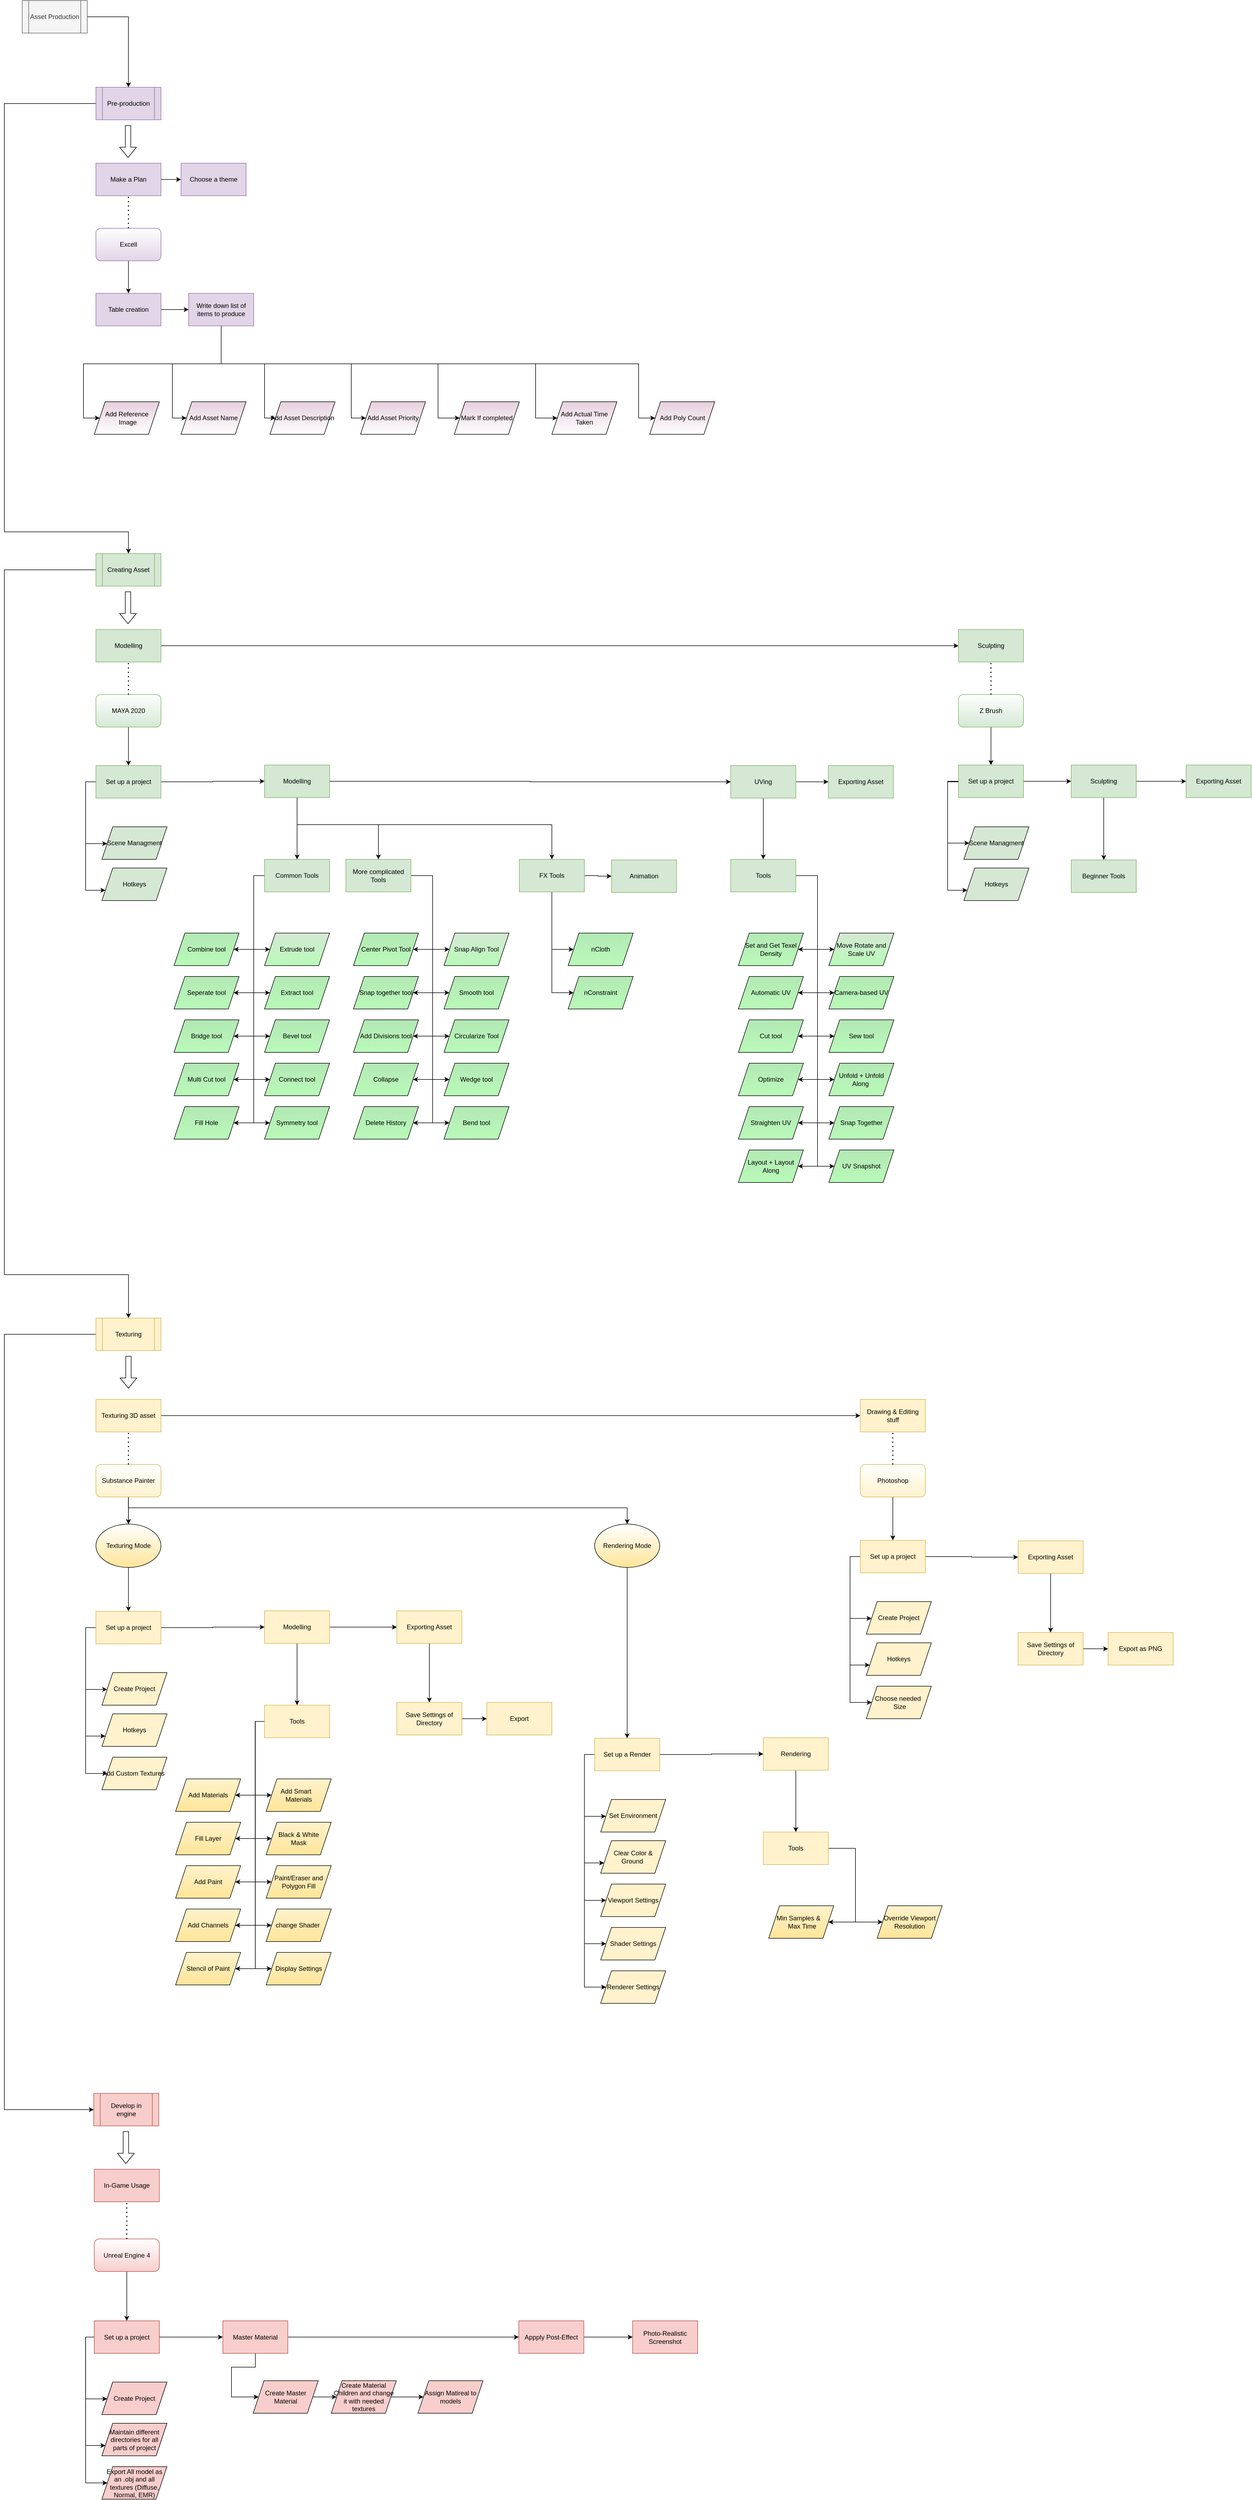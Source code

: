 <mxfile version="14.3.2" type="github">
  <diagram id="C5RBs43oDa-KdzZeNtuy" name="Page-1">
    <mxGraphModel dx="7140" dy="3810" grid="1" gridSize="10" guides="1" tooltips="1" connect="1" arrows="1" fold="1" page="1" pageScale="1" pageWidth="827" pageHeight="1169" math="0" shadow="0">
      <root>
        <mxCell id="WIyWlLk6GJQsqaUBKTNV-0" />
        <mxCell id="WIyWlLk6GJQsqaUBKTNV-1" parent="WIyWlLk6GJQsqaUBKTNV-0" />
        <mxCell id="bqparqAw96Tzhk1BX_8L-110" style="edgeStyle=orthogonalEdgeStyle;rounded=0;orthogonalLoop=1;jettySize=auto;html=1;" edge="1" parent="WIyWlLk6GJQsqaUBKTNV-1" source="bqparqAw96Tzhk1BX_8L-2" target="bqparqAw96Tzhk1BX_8L-111">
          <mxGeometry relative="1" as="geometry">
            <mxPoint x="143" y="160" as="targetPoint" />
          </mxGeometry>
        </mxCell>
        <mxCell id="bqparqAw96Tzhk1BX_8L-2" value="Asset Production" style="shape=process;whiteSpace=wrap;html=1;backgroundOutline=1;fillColor=#f5f5f5;strokeColor=#666666;fontColor=#333333;" vertex="1" parent="WIyWlLk6GJQsqaUBKTNV-1">
          <mxGeometry x="83" y="40" width="120" height="60" as="geometry" />
        </mxCell>
        <mxCell id="bqparqAw96Tzhk1BX_8L-190" style="edgeStyle=orthogonalEdgeStyle;rounded=0;orthogonalLoop=1;jettySize=auto;html=1;" edge="1" parent="WIyWlLk6GJQsqaUBKTNV-1" source="bqparqAw96Tzhk1BX_8L-4" target="bqparqAw96Tzhk1BX_8L-6">
          <mxGeometry relative="1" as="geometry">
            <Array as="points">
              <mxPoint x="50" y="1090" />
              <mxPoint x="50" y="2390" />
              <mxPoint x="279" y="2390" />
            </Array>
          </mxGeometry>
        </mxCell>
        <mxCell id="bqparqAw96Tzhk1BX_8L-4" value="&lt;span style=&quot;font-weight: normal&quot;&gt;Creating Asset&lt;/span&gt;" style="shape=process;whiteSpace=wrap;html=1;backgroundOutline=1;fontStyle=1;fillColor=#d5e8d4;strokeColor=#82b366;" vertex="1" parent="WIyWlLk6GJQsqaUBKTNV-1">
          <mxGeometry x="218.93" y="1060" width="120" height="60" as="geometry" />
        </mxCell>
        <mxCell id="bqparqAw96Tzhk1BX_8L-360" style="edgeStyle=orthogonalEdgeStyle;rounded=0;orthogonalLoop=1;jettySize=auto;html=1;entryX=0;entryY=0.5;entryDx=0;entryDy=0;" edge="1" parent="WIyWlLk6GJQsqaUBKTNV-1" source="bqparqAw96Tzhk1BX_8L-6" target="bqparqAw96Tzhk1BX_8L-56">
          <mxGeometry relative="1" as="geometry">
            <Array as="points">
              <mxPoint x="50" y="2500" />
              <mxPoint x="50" y="3930" />
            </Array>
          </mxGeometry>
        </mxCell>
        <mxCell id="bqparqAw96Tzhk1BX_8L-6" value="Texturing" style="shape=process;whiteSpace=wrap;html=1;backgroundOutline=1;fillColor=#fff2cc;strokeColor=#d6b656;" vertex="1" parent="WIyWlLk6GJQsqaUBKTNV-1">
          <mxGeometry x="218.93" y="2470" width="120" height="60" as="geometry" />
        </mxCell>
        <mxCell id="bqparqAw96Tzhk1BX_8L-28" style="edgeStyle=orthogonalEdgeStyle;rounded=0;orthogonalLoop=1;jettySize=auto;html=1;entryX=0.5;entryY=0;entryDx=0;entryDy=0;" edge="1" parent="WIyWlLk6GJQsqaUBKTNV-1" source="bqparqAw96Tzhk1BX_8L-10" target="bqparqAw96Tzhk1BX_8L-42">
          <mxGeometry relative="1" as="geometry">
            <mxPoint x="278.93" y="1320" as="targetPoint" />
          </mxGeometry>
        </mxCell>
        <mxCell id="bqparqAw96Tzhk1BX_8L-10" value="MAYA 2020" style="rounded=1;whiteSpace=wrap;html=1;strokeColor=#82b366;fillColor=#d5e8d4;gradientDirection=north;gradientColor=#FFFFFF;" vertex="1" parent="WIyWlLk6GJQsqaUBKTNV-1">
          <mxGeometry x="218.93" y="1320" width="120" height="60" as="geometry" />
        </mxCell>
        <mxCell id="bqparqAw96Tzhk1BX_8L-29" value="" style="shape=flexArrow;endArrow=classic;html=1;" edge="1" parent="WIyWlLk6GJQsqaUBKTNV-1">
          <mxGeometry width="50" height="50" relative="1" as="geometry">
            <mxPoint x="278.1" y="1130" as="sourcePoint" />
            <mxPoint x="278.1" y="1190" as="targetPoint" />
          </mxGeometry>
        </mxCell>
        <mxCell id="bqparqAw96Tzhk1BX_8L-30" value="" style="shape=flexArrow;endArrow=classic;html=1;" edge="1" parent="WIyWlLk6GJQsqaUBKTNV-1">
          <mxGeometry width="50" height="50" relative="1" as="geometry">
            <mxPoint x="278.93" y="2540" as="sourcePoint" />
            <mxPoint x="278.93" y="2600" as="targetPoint" />
          </mxGeometry>
        </mxCell>
        <mxCell id="bqparqAw96Tzhk1BX_8L-32" value="Extrude tool" style="shape=parallelogram;perimeter=parallelogramPerimeter;whiteSpace=wrap;html=1;fixedSize=1;fillColor=#d5e8d4;gradientColor=#B9FAB9;strokeColor=#040503;" vertex="1" parent="WIyWlLk6GJQsqaUBKTNV-1">
          <mxGeometry x="530" y="1760" width="120" height="60" as="geometry" />
        </mxCell>
        <mxCell id="bqparqAw96Tzhk1BX_8L-33" value="Extract tool" style="shape=parallelogram;perimeter=parallelogramPerimeter;whiteSpace=wrap;html=1;fixedSize=1;fillColor=#B3E8B4;gradientColor=#B9FAB9;" vertex="1" parent="WIyWlLk6GJQsqaUBKTNV-1">
          <mxGeometry x="530" y="1840" width="120" height="60" as="geometry" />
        </mxCell>
        <mxCell id="bqparqAw96Tzhk1BX_8L-34" value="Combine tool" style="shape=parallelogram;perimeter=parallelogramPerimeter;whiteSpace=wrap;html=1;fixedSize=1;fillColor=#B3E8B4;gradientColor=#B9FAB9;" vertex="1" parent="WIyWlLk6GJQsqaUBKTNV-1">
          <mxGeometry x="363" y="1760" width="120" height="60" as="geometry" />
        </mxCell>
        <mxCell id="bqparqAw96Tzhk1BX_8L-35" value="Seperate tool" style="shape=parallelogram;perimeter=parallelogramPerimeter;whiteSpace=wrap;html=1;fixedSize=1;fillColor=#B3E8B4;gradientColor=#B9FAB9;" vertex="1" parent="WIyWlLk6GJQsqaUBKTNV-1">
          <mxGeometry x="363" y="1840" width="120" height="60" as="geometry" />
        </mxCell>
        <mxCell id="bqparqAw96Tzhk1BX_8L-36" value="Bevel tool" style="shape=parallelogram;perimeter=parallelogramPerimeter;whiteSpace=wrap;html=1;fixedSize=1;fillColor=#B3E8B4;gradientColor=#B9FAB9;" vertex="1" parent="WIyWlLk6GJQsqaUBKTNV-1">
          <mxGeometry x="530" y="1920" width="120" height="60" as="geometry" />
        </mxCell>
        <mxCell id="bqparqAw96Tzhk1BX_8L-37" value="Bridge tool" style="shape=parallelogram;perimeter=parallelogramPerimeter;whiteSpace=wrap;html=1;fixedSize=1;fillColor=#B3E8B4;gradientColor=#B9FAB9;" vertex="1" parent="WIyWlLk6GJQsqaUBKTNV-1">
          <mxGeometry x="363" y="1920" width="120" height="60" as="geometry" />
        </mxCell>
        <mxCell id="bqparqAw96Tzhk1BX_8L-38" value="Multi Cut tool" style="shape=parallelogram;perimeter=parallelogramPerimeter;whiteSpace=wrap;html=1;fixedSize=1;fillColor=#B3E8B4;gradientColor=#B9FAB9;" vertex="1" parent="WIyWlLk6GJQsqaUBKTNV-1">
          <mxGeometry x="363" y="2000" width="120" height="60" as="geometry" />
        </mxCell>
        <mxCell id="bqparqAw96Tzhk1BX_8L-39" value="Connect tool" style="shape=parallelogram;perimeter=parallelogramPerimeter;whiteSpace=wrap;html=1;fixedSize=1;fillColor=#B3E8B4;gradientColor=#B9FAB9;" vertex="1" parent="WIyWlLk6GJQsqaUBKTNV-1">
          <mxGeometry x="530" y="2000" width="120" height="60" as="geometry" />
        </mxCell>
        <mxCell id="bqparqAw96Tzhk1BX_8L-40" value="Symmetry tool" style="shape=parallelogram;perimeter=parallelogramPerimeter;whiteSpace=wrap;html=1;fixedSize=1;fillColor=#B3E8B4;gradientColor=#B9FAB9;" vertex="1" parent="WIyWlLk6GJQsqaUBKTNV-1">
          <mxGeometry x="530" y="2080" width="120" height="60" as="geometry" />
        </mxCell>
        <mxCell id="bqparqAw96Tzhk1BX_8L-58" style="edgeStyle=orthogonalEdgeStyle;rounded=0;orthogonalLoop=1;jettySize=auto;html=1;" edge="1" parent="WIyWlLk6GJQsqaUBKTNV-1" source="bqparqAw96Tzhk1BX_8L-42" target="bqparqAw96Tzhk1BX_8L-59">
          <mxGeometry relative="1" as="geometry">
            <mxPoint x="303" y="1571" as="targetPoint" />
            <Array as="points">
              <mxPoint x="200" y="1481" />
              <mxPoint x="200" y="1595" />
            </Array>
          </mxGeometry>
        </mxCell>
        <mxCell id="bqparqAw96Tzhk1BX_8L-60" style="edgeStyle=orthogonalEdgeStyle;rounded=0;orthogonalLoop=1;jettySize=auto;html=1;" edge="1" parent="WIyWlLk6GJQsqaUBKTNV-1" source="bqparqAw96Tzhk1BX_8L-42" target="bqparqAw96Tzhk1BX_8L-61">
          <mxGeometry relative="1" as="geometry">
            <mxPoint x="303" y="1741" as="targetPoint" />
            <Array as="points">
              <mxPoint x="200" y="1481" />
              <mxPoint x="200" y="1681" />
            </Array>
          </mxGeometry>
        </mxCell>
        <mxCell id="bqparqAw96Tzhk1BX_8L-64" style="edgeStyle=orthogonalEdgeStyle;rounded=0;orthogonalLoop=1;jettySize=auto;html=1;entryX=0;entryY=0.5;entryDx=0;entryDy=0;" edge="1" parent="WIyWlLk6GJQsqaUBKTNV-1" source="bqparqAw96Tzhk1BX_8L-42" target="bqparqAw96Tzhk1BX_8L-47">
          <mxGeometry relative="1" as="geometry" />
        </mxCell>
        <mxCell id="bqparqAw96Tzhk1BX_8L-42" value="Set up a project" style="rounded=0;whiteSpace=wrap;html=1;fillColor=#d5e8d4;strokeColor=#82b366;" vertex="1" parent="WIyWlLk6GJQsqaUBKTNV-1">
          <mxGeometry x="218.93" y="1451" width="120" height="60" as="geometry" />
        </mxCell>
        <mxCell id="bqparqAw96Tzhk1BX_8L-67" style="edgeStyle=orthogonalEdgeStyle;rounded=0;orthogonalLoop=1;jettySize=auto;html=1;entryX=0;entryY=0.5;entryDx=0;entryDy=0;" edge="1" parent="WIyWlLk6GJQsqaUBKTNV-1" source="bqparqAw96Tzhk1BX_8L-44" target="bqparqAw96Tzhk1BX_8L-32">
          <mxGeometry relative="1" as="geometry">
            <Array as="points">
              <mxPoint x="510" y="1654" />
              <mxPoint x="510" y="1790" />
            </Array>
          </mxGeometry>
        </mxCell>
        <mxCell id="bqparqAw96Tzhk1BX_8L-68" style="edgeStyle=orthogonalEdgeStyle;rounded=0;orthogonalLoop=1;jettySize=auto;html=1;entryX=0;entryY=0.5;entryDx=0;entryDy=0;" edge="1" parent="WIyWlLk6GJQsqaUBKTNV-1" source="bqparqAw96Tzhk1BX_8L-44" target="bqparqAw96Tzhk1BX_8L-33">
          <mxGeometry relative="1" as="geometry">
            <Array as="points">
              <mxPoint x="510" y="1654" />
              <mxPoint x="510" y="1870" />
            </Array>
          </mxGeometry>
        </mxCell>
        <mxCell id="bqparqAw96Tzhk1BX_8L-71" style="edgeStyle=orthogonalEdgeStyle;rounded=0;orthogonalLoop=1;jettySize=auto;html=1;entryX=1;entryY=0.5;entryDx=0;entryDy=0;" edge="1" parent="WIyWlLk6GJQsqaUBKTNV-1" source="bqparqAw96Tzhk1BX_8L-44" target="bqparqAw96Tzhk1BX_8L-34">
          <mxGeometry relative="1" as="geometry">
            <Array as="points">
              <mxPoint x="510" y="1654" />
              <mxPoint x="510" y="1790" />
            </Array>
          </mxGeometry>
        </mxCell>
        <mxCell id="bqparqAw96Tzhk1BX_8L-72" style="edgeStyle=orthogonalEdgeStyle;rounded=0;orthogonalLoop=1;jettySize=auto;html=1;entryX=1;entryY=0.5;entryDx=0;entryDy=0;" edge="1" parent="WIyWlLk6GJQsqaUBKTNV-1" source="bqparqAw96Tzhk1BX_8L-44" target="bqparqAw96Tzhk1BX_8L-35">
          <mxGeometry relative="1" as="geometry">
            <Array as="points">
              <mxPoint x="510" y="1654" />
              <mxPoint x="510" y="1870" />
            </Array>
          </mxGeometry>
        </mxCell>
        <mxCell id="bqparqAw96Tzhk1BX_8L-73" style="edgeStyle=orthogonalEdgeStyle;rounded=0;orthogonalLoop=1;jettySize=auto;html=1;entryX=0;entryY=0.5;entryDx=0;entryDy=0;" edge="1" parent="WIyWlLk6GJQsqaUBKTNV-1" source="bqparqAw96Tzhk1BX_8L-44" target="bqparqAw96Tzhk1BX_8L-36">
          <mxGeometry relative="1" as="geometry">
            <Array as="points">
              <mxPoint x="510" y="1654" />
              <mxPoint x="510" y="1950" />
            </Array>
          </mxGeometry>
        </mxCell>
        <mxCell id="bqparqAw96Tzhk1BX_8L-74" style="edgeStyle=orthogonalEdgeStyle;rounded=0;orthogonalLoop=1;jettySize=auto;html=1;entryX=1;entryY=0.5;entryDx=0;entryDy=0;" edge="1" parent="WIyWlLk6GJQsqaUBKTNV-1" source="bqparqAw96Tzhk1BX_8L-44" target="bqparqAw96Tzhk1BX_8L-37">
          <mxGeometry relative="1" as="geometry">
            <Array as="points">
              <mxPoint x="510" y="1654" />
              <mxPoint x="510" y="1950" />
            </Array>
          </mxGeometry>
        </mxCell>
        <mxCell id="bqparqAw96Tzhk1BX_8L-75" style="edgeStyle=orthogonalEdgeStyle;rounded=0;orthogonalLoop=1;jettySize=auto;html=1;entryX=1;entryY=0.5;entryDx=0;entryDy=0;" edge="1" parent="WIyWlLk6GJQsqaUBKTNV-1" source="bqparqAw96Tzhk1BX_8L-44" target="bqparqAw96Tzhk1BX_8L-38">
          <mxGeometry relative="1" as="geometry">
            <Array as="points">
              <mxPoint x="510" y="1654" />
              <mxPoint x="510" y="2030" />
            </Array>
          </mxGeometry>
        </mxCell>
        <mxCell id="bqparqAw96Tzhk1BX_8L-76" style="edgeStyle=orthogonalEdgeStyle;rounded=0;orthogonalLoop=1;jettySize=auto;html=1;entryX=0;entryY=0.5;entryDx=0;entryDy=0;" edge="1" parent="WIyWlLk6GJQsqaUBKTNV-1" source="bqparqAw96Tzhk1BX_8L-44" target="bqparqAw96Tzhk1BX_8L-39">
          <mxGeometry relative="1" as="geometry">
            <Array as="points">
              <mxPoint x="510" y="1654" />
              <mxPoint x="510" y="2030" />
            </Array>
          </mxGeometry>
        </mxCell>
        <mxCell id="bqparqAw96Tzhk1BX_8L-77" style="edgeStyle=orthogonalEdgeStyle;rounded=0;orthogonalLoop=1;jettySize=auto;html=1;entryX=0;entryY=0.5;entryDx=0;entryDy=0;" edge="1" parent="WIyWlLk6GJQsqaUBKTNV-1" source="bqparqAw96Tzhk1BX_8L-44" target="bqparqAw96Tzhk1BX_8L-40">
          <mxGeometry relative="1" as="geometry">
            <Array as="points">
              <mxPoint x="510" y="1654" />
              <mxPoint x="510" y="2110" />
            </Array>
          </mxGeometry>
        </mxCell>
        <mxCell id="bqparqAw96Tzhk1BX_8L-91" style="edgeStyle=orthogonalEdgeStyle;rounded=0;orthogonalLoop=1;jettySize=auto;html=1;entryX=1;entryY=0.5;entryDx=0;entryDy=0;" edge="1" parent="WIyWlLk6GJQsqaUBKTNV-1" source="bqparqAw96Tzhk1BX_8L-44" target="bqparqAw96Tzhk1BX_8L-90">
          <mxGeometry relative="1" as="geometry">
            <Array as="points">
              <mxPoint x="510" y="1654" />
              <mxPoint x="510" y="2110" />
            </Array>
          </mxGeometry>
        </mxCell>
        <mxCell id="bqparqAw96Tzhk1BX_8L-44" value="Common Tools" style="rounded=0;whiteSpace=wrap;html=1;fillColor=#d5e8d4;strokeColor=#82b366;" vertex="1" parent="WIyWlLk6GJQsqaUBKTNV-1">
          <mxGeometry x="530" y="1624" width="120" height="60" as="geometry" />
        </mxCell>
        <mxCell id="bqparqAw96Tzhk1BX_8L-48" style="edgeStyle=orthogonalEdgeStyle;rounded=0;orthogonalLoop=1;jettySize=auto;html=1;entryX=0.5;entryY=0;entryDx=0;entryDy=0;" edge="1" parent="WIyWlLk6GJQsqaUBKTNV-1" source="bqparqAw96Tzhk1BX_8L-47" target="bqparqAw96Tzhk1BX_8L-44">
          <mxGeometry relative="1" as="geometry" />
        </mxCell>
        <mxCell id="bqparqAw96Tzhk1BX_8L-65" style="edgeStyle=orthogonalEdgeStyle;rounded=0;orthogonalLoop=1;jettySize=auto;html=1;entryX=0;entryY=0.5;entryDx=0;entryDy=0;" edge="1" parent="WIyWlLk6GJQsqaUBKTNV-1" source="bqparqAw96Tzhk1BX_8L-47" target="bqparqAw96Tzhk1BX_8L-50">
          <mxGeometry relative="1" as="geometry" />
        </mxCell>
        <mxCell id="bqparqAw96Tzhk1BX_8L-79" style="edgeStyle=orthogonalEdgeStyle;rounded=0;orthogonalLoop=1;jettySize=auto;html=1;" edge="1" parent="WIyWlLk6GJQsqaUBKTNV-1" source="bqparqAw96Tzhk1BX_8L-47" target="bqparqAw96Tzhk1BX_8L-80">
          <mxGeometry relative="1" as="geometry">
            <mxPoint x="730" y="1620" as="targetPoint" />
            <Array as="points">
              <mxPoint x="590" y="1560" />
              <mxPoint x="740" y="1560" />
            </Array>
          </mxGeometry>
        </mxCell>
        <mxCell id="bqparqAw96Tzhk1BX_8L-103" style="edgeStyle=orthogonalEdgeStyle;rounded=0;orthogonalLoop=1;jettySize=auto;html=1;" edge="1" parent="WIyWlLk6GJQsqaUBKTNV-1" source="bqparqAw96Tzhk1BX_8L-47" target="bqparqAw96Tzhk1BX_8L-104">
          <mxGeometry relative="1" as="geometry">
            <mxPoint x="950" y="1640" as="targetPoint" />
            <Array as="points">
              <mxPoint x="590" y="1560" />
              <mxPoint x="1060" y="1560" />
            </Array>
          </mxGeometry>
        </mxCell>
        <mxCell id="bqparqAw96Tzhk1BX_8L-47" value="Modelling" style="rounded=0;whiteSpace=wrap;html=1;fillColor=#d5e8d4;strokeColor=#82b366;" vertex="1" parent="WIyWlLk6GJQsqaUBKTNV-1">
          <mxGeometry x="530" y="1450" width="120" height="60" as="geometry" />
        </mxCell>
        <mxCell id="bqparqAw96Tzhk1BX_8L-51" style="edgeStyle=orthogonalEdgeStyle;rounded=0;orthogonalLoop=1;jettySize=auto;html=1;entryX=0.5;entryY=0;entryDx=0;entryDy=0;" edge="1" parent="WIyWlLk6GJQsqaUBKTNV-1" source="bqparqAw96Tzhk1BX_8L-50" target="bqparqAw96Tzhk1BX_8L-170">
          <mxGeometry relative="1" as="geometry">
            <mxPoint x="1120" y="1641" as="targetPoint" />
          </mxGeometry>
        </mxCell>
        <mxCell id="bqparqAw96Tzhk1BX_8L-66" style="edgeStyle=orthogonalEdgeStyle;rounded=0;orthogonalLoop=1;jettySize=auto;html=1;entryX=0;entryY=0.5;entryDx=0;entryDy=0;" edge="1" parent="WIyWlLk6GJQsqaUBKTNV-1" source="bqparqAw96Tzhk1BX_8L-50" target="bqparqAw96Tzhk1BX_8L-63">
          <mxGeometry relative="1" as="geometry" />
        </mxCell>
        <mxCell id="bqparqAw96Tzhk1BX_8L-50" value="UVing" style="rounded=0;whiteSpace=wrap;html=1;fillColor=#d5e8d4;strokeColor=#82b366;" vertex="1" parent="WIyWlLk6GJQsqaUBKTNV-1">
          <mxGeometry x="1390" y="1451" width="120" height="60" as="geometry" />
        </mxCell>
        <mxCell id="bqparqAw96Tzhk1BX_8L-56" value="Develop in engine" style="shape=process;whiteSpace=wrap;html=1;backgroundOutline=1;fillColor=#f8cecc;strokeColor=#b85450;" vertex="1" parent="WIyWlLk6GJQsqaUBKTNV-1">
          <mxGeometry x="214.93" y="3900" width="120" height="60" as="geometry" />
        </mxCell>
        <mxCell id="bqparqAw96Tzhk1BX_8L-57" value="" style="shape=flexArrow;endArrow=classic;html=1;" edge="1" parent="WIyWlLk6GJQsqaUBKTNV-1">
          <mxGeometry width="50" height="50" relative="1" as="geometry">
            <mxPoint x="274.22" y="3970" as="sourcePoint" />
            <mxPoint x="274.22" y="4030" as="targetPoint" />
          </mxGeometry>
        </mxCell>
        <mxCell id="bqparqAw96Tzhk1BX_8L-59" value="Scene Managment" style="shape=parallelogram;perimeter=parallelogramPerimeter;whiteSpace=wrap;html=1;fixedSize=1;fillColor=#d5e8d4;strokeColor=#060804;" vertex="1" parent="WIyWlLk6GJQsqaUBKTNV-1">
          <mxGeometry x="230" y="1564" width="120" height="60" as="geometry" />
        </mxCell>
        <mxCell id="bqparqAw96Tzhk1BX_8L-61" value="Hotkeys" style="shape=parallelogram;perimeter=parallelogramPerimeter;whiteSpace=wrap;html=1;fixedSize=1;fillColor=#d5e8d4;strokeColor=#060804;" vertex="1" parent="WIyWlLk6GJQsqaUBKTNV-1">
          <mxGeometry x="230" y="1640" width="120" height="60" as="geometry" />
        </mxCell>
        <mxCell id="bqparqAw96Tzhk1BX_8L-63" value="Exporting Asset" style="rounded=0;whiteSpace=wrap;html=1;fillColor=#d5e8d4;strokeColor=#82b366;" vertex="1" parent="WIyWlLk6GJQsqaUBKTNV-1">
          <mxGeometry x="1570" y="1451" width="120" height="60" as="geometry" />
        </mxCell>
        <mxCell id="bqparqAw96Tzhk1BX_8L-92" style="edgeStyle=orthogonalEdgeStyle;rounded=0;orthogonalLoop=1;jettySize=auto;html=1;entryX=0;entryY=0.5;entryDx=0;entryDy=0;" edge="1" parent="WIyWlLk6GJQsqaUBKTNV-1" source="bqparqAw96Tzhk1BX_8L-80" target="bqparqAw96Tzhk1BX_8L-81">
          <mxGeometry relative="1" as="geometry">
            <Array as="points">
              <mxPoint x="840" y="1654" />
              <mxPoint x="840" y="1790" />
            </Array>
          </mxGeometry>
        </mxCell>
        <mxCell id="bqparqAw96Tzhk1BX_8L-93" style="edgeStyle=orthogonalEdgeStyle;rounded=0;orthogonalLoop=1;jettySize=auto;html=1;entryX=1;entryY=0.5;entryDx=0;entryDy=0;" edge="1" parent="WIyWlLk6GJQsqaUBKTNV-1" source="bqparqAw96Tzhk1BX_8L-80" target="bqparqAw96Tzhk1BX_8L-83">
          <mxGeometry relative="1" as="geometry">
            <Array as="points">
              <mxPoint x="840" y="1654" />
              <mxPoint x="840" y="1790" />
            </Array>
          </mxGeometry>
        </mxCell>
        <mxCell id="bqparqAw96Tzhk1BX_8L-94" style="edgeStyle=orthogonalEdgeStyle;rounded=0;orthogonalLoop=1;jettySize=auto;html=1;entryX=1;entryY=0.5;entryDx=0;entryDy=0;" edge="1" parent="WIyWlLk6GJQsqaUBKTNV-1" source="bqparqAw96Tzhk1BX_8L-80" target="bqparqAw96Tzhk1BX_8L-84">
          <mxGeometry relative="1" as="geometry">
            <Array as="points">
              <mxPoint x="840" y="1654" />
              <mxPoint x="840" y="1870" />
            </Array>
          </mxGeometry>
        </mxCell>
        <mxCell id="bqparqAw96Tzhk1BX_8L-95" style="edgeStyle=orthogonalEdgeStyle;rounded=0;orthogonalLoop=1;jettySize=auto;html=1;entryX=0;entryY=0.5;entryDx=0;entryDy=0;" edge="1" parent="WIyWlLk6GJQsqaUBKTNV-1" source="bqparqAw96Tzhk1BX_8L-80" target="bqparqAw96Tzhk1BX_8L-82">
          <mxGeometry relative="1" as="geometry">
            <Array as="points">
              <mxPoint x="840" y="1654" />
              <mxPoint x="840" y="1870" />
            </Array>
          </mxGeometry>
        </mxCell>
        <mxCell id="bqparqAw96Tzhk1BX_8L-96" style="edgeStyle=orthogonalEdgeStyle;rounded=0;orthogonalLoop=1;jettySize=auto;html=1;entryX=0;entryY=0.5;entryDx=0;entryDy=0;" edge="1" parent="WIyWlLk6GJQsqaUBKTNV-1" source="bqparqAw96Tzhk1BX_8L-80" target="bqparqAw96Tzhk1BX_8L-85">
          <mxGeometry relative="1" as="geometry">
            <Array as="points">
              <mxPoint x="840" y="1654" />
              <mxPoint x="840" y="1950" />
            </Array>
          </mxGeometry>
        </mxCell>
        <mxCell id="bqparqAw96Tzhk1BX_8L-97" style="edgeStyle=orthogonalEdgeStyle;rounded=0;orthogonalLoop=1;jettySize=auto;html=1;entryX=0;entryY=0.5;entryDx=0;entryDy=0;" edge="1" parent="WIyWlLk6GJQsqaUBKTNV-1" source="bqparqAw96Tzhk1BX_8L-80" target="bqparqAw96Tzhk1BX_8L-88">
          <mxGeometry relative="1" as="geometry">
            <Array as="points">
              <mxPoint x="840" y="1654" />
              <mxPoint x="840" y="2030" />
            </Array>
          </mxGeometry>
        </mxCell>
        <mxCell id="bqparqAw96Tzhk1BX_8L-98" style="edgeStyle=orthogonalEdgeStyle;rounded=0;orthogonalLoop=1;jettySize=auto;html=1;entryX=0;entryY=0.5;entryDx=0;entryDy=0;" edge="1" parent="WIyWlLk6GJQsqaUBKTNV-1" source="bqparqAw96Tzhk1BX_8L-80" target="bqparqAw96Tzhk1BX_8L-89">
          <mxGeometry relative="1" as="geometry">
            <Array as="points">
              <mxPoint x="840" y="1654" />
              <mxPoint x="840" y="2110" />
            </Array>
          </mxGeometry>
        </mxCell>
        <mxCell id="bqparqAw96Tzhk1BX_8L-99" style="edgeStyle=orthogonalEdgeStyle;rounded=0;orthogonalLoop=1;jettySize=auto;html=1;entryX=1;entryY=0.5;entryDx=0;entryDy=0;" edge="1" parent="WIyWlLk6GJQsqaUBKTNV-1" source="bqparqAw96Tzhk1BX_8L-80" target="bqparqAw96Tzhk1BX_8L-86">
          <mxGeometry relative="1" as="geometry">
            <Array as="points">
              <mxPoint x="840" y="1654" />
              <mxPoint x="840" y="1950" />
            </Array>
          </mxGeometry>
        </mxCell>
        <mxCell id="bqparqAw96Tzhk1BX_8L-100" style="edgeStyle=orthogonalEdgeStyle;rounded=0;orthogonalLoop=1;jettySize=auto;html=1;entryX=1;entryY=0.5;entryDx=0;entryDy=0;" edge="1" parent="WIyWlLk6GJQsqaUBKTNV-1" source="bqparqAw96Tzhk1BX_8L-80" target="bqparqAw96Tzhk1BX_8L-87">
          <mxGeometry relative="1" as="geometry">
            <Array as="points">
              <mxPoint x="840" y="1654" />
              <mxPoint x="840" y="2030" />
            </Array>
          </mxGeometry>
        </mxCell>
        <mxCell id="bqparqAw96Tzhk1BX_8L-102" style="edgeStyle=orthogonalEdgeStyle;rounded=0;orthogonalLoop=1;jettySize=auto;html=1;entryX=1;entryY=0.5;entryDx=0;entryDy=0;" edge="1" parent="WIyWlLk6GJQsqaUBKTNV-1" source="bqparqAw96Tzhk1BX_8L-80" target="bqparqAw96Tzhk1BX_8L-101">
          <mxGeometry relative="1" as="geometry">
            <Array as="points">
              <mxPoint x="840" y="1654" />
              <mxPoint x="840" y="2110" />
            </Array>
          </mxGeometry>
        </mxCell>
        <mxCell id="bqparqAw96Tzhk1BX_8L-80" value="More complicated Tools" style="rounded=0;whiteSpace=wrap;html=1;fillColor=#d5e8d4;strokeColor=#82b366;" vertex="1" parent="WIyWlLk6GJQsqaUBKTNV-1">
          <mxGeometry x="680" y="1624" width="120" height="60" as="geometry" />
        </mxCell>
        <mxCell id="bqparqAw96Tzhk1BX_8L-81" value="Snap Align Tool" style="shape=parallelogram;perimeter=parallelogramPerimeter;whiteSpace=wrap;html=1;fixedSize=1;fillColor=#d5e8d4;gradientColor=#B9FAB9;strokeColor=#040503;" vertex="1" parent="WIyWlLk6GJQsqaUBKTNV-1">
          <mxGeometry x="861" y="1760" width="120" height="60" as="geometry" />
        </mxCell>
        <mxCell id="bqparqAw96Tzhk1BX_8L-82" value="Smooth tool" style="shape=parallelogram;perimeter=parallelogramPerimeter;whiteSpace=wrap;html=1;fixedSize=1;fillColor=#B3E8B4;gradientColor=#B9FAB9;" vertex="1" parent="WIyWlLk6GJQsqaUBKTNV-1">
          <mxGeometry x="861" y="1840" width="120" height="60" as="geometry" />
        </mxCell>
        <mxCell id="bqparqAw96Tzhk1BX_8L-83" value="Center Pivot Tool" style="shape=parallelogram;perimeter=parallelogramPerimeter;whiteSpace=wrap;html=1;fixedSize=1;fillColor=#B3E8B4;gradientColor=#B9FAB9;" vertex="1" parent="WIyWlLk6GJQsqaUBKTNV-1">
          <mxGeometry x="694" y="1760" width="120" height="60" as="geometry" />
        </mxCell>
        <mxCell id="bqparqAw96Tzhk1BX_8L-84" value="Snap together tool" style="shape=parallelogram;perimeter=parallelogramPerimeter;whiteSpace=wrap;html=1;fixedSize=1;fillColor=#B3E8B4;gradientColor=#B9FAB9;" vertex="1" parent="WIyWlLk6GJQsqaUBKTNV-1">
          <mxGeometry x="694" y="1840" width="120" height="60" as="geometry" />
        </mxCell>
        <mxCell id="bqparqAw96Tzhk1BX_8L-85" value="Circularize Tool" style="shape=parallelogram;perimeter=parallelogramPerimeter;whiteSpace=wrap;html=1;fixedSize=1;fillColor=#B3E8B4;gradientColor=#B9FAB9;" vertex="1" parent="WIyWlLk6GJQsqaUBKTNV-1">
          <mxGeometry x="861" y="1920" width="120" height="60" as="geometry" />
        </mxCell>
        <mxCell id="bqparqAw96Tzhk1BX_8L-86" value="Add Divisions tool" style="shape=parallelogram;perimeter=parallelogramPerimeter;whiteSpace=wrap;html=1;fixedSize=1;fillColor=#B3E8B4;gradientColor=#B9FAB9;" vertex="1" parent="WIyWlLk6GJQsqaUBKTNV-1">
          <mxGeometry x="694" y="1920" width="120" height="60" as="geometry" />
        </mxCell>
        <mxCell id="bqparqAw96Tzhk1BX_8L-87" value="Collapse" style="shape=parallelogram;perimeter=parallelogramPerimeter;whiteSpace=wrap;html=1;fixedSize=1;fillColor=#B3E8B4;gradientColor=#B9FAB9;" vertex="1" parent="WIyWlLk6GJQsqaUBKTNV-1">
          <mxGeometry x="694" y="2000" width="120" height="60" as="geometry" />
        </mxCell>
        <mxCell id="bqparqAw96Tzhk1BX_8L-88" value="Wedge tool" style="shape=parallelogram;perimeter=parallelogramPerimeter;whiteSpace=wrap;html=1;fixedSize=1;fillColor=#B3E8B4;gradientColor=#B9FAB9;" vertex="1" parent="WIyWlLk6GJQsqaUBKTNV-1">
          <mxGeometry x="861" y="2000" width="120" height="60" as="geometry" />
        </mxCell>
        <mxCell id="bqparqAw96Tzhk1BX_8L-89" value="Bend tool" style="shape=parallelogram;perimeter=parallelogramPerimeter;whiteSpace=wrap;html=1;fixedSize=1;fillColor=#B3E8B4;gradientColor=#B9FAB9;" vertex="1" parent="WIyWlLk6GJQsqaUBKTNV-1">
          <mxGeometry x="861" y="2080" width="120" height="60" as="geometry" />
        </mxCell>
        <mxCell id="bqparqAw96Tzhk1BX_8L-90" value="Fill Hole" style="shape=parallelogram;perimeter=parallelogramPerimeter;whiteSpace=wrap;html=1;fixedSize=1;fillColor=#B3E8B4;gradientColor=#B9FAB9;" vertex="1" parent="WIyWlLk6GJQsqaUBKTNV-1">
          <mxGeometry x="363" y="2080" width="120" height="60" as="geometry" />
        </mxCell>
        <mxCell id="bqparqAw96Tzhk1BX_8L-101" value="Delete History" style="shape=parallelogram;perimeter=parallelogramPerimeter;whiteSpace=wrap;html=1;fixedSize=1;fillColor=#B3E8B4;gradientColor=#B9FAB9;" vertex="1" parent="WIyWlLk6GJQsqaUBKTNV-1">
          <mxGeometry x="694" y="2080" width="120" height="60" as="geometry" />
        </mxCell>
        <mxCell id="bqparqAw96Tzhk1BX_8L-105" style="edgeStyle=orthogonalEdgeStyle;rounded=0;orthogonalLoop=1;jettySize=auto;html=1;entryX=0;entryY=0.5;entryDx=0;entryDy=0;" edge="1" parent="WIyWlLk6GJQsqaUBKTNV-1" source="bqparqAw96Tzhk1BX_8L-104" target="bqparqAw96Tzhk1BX_8L-106">
          <mxGeometry relative="1" as="geometry">
            <mxPoint x="1060" y="1790" as="targetPoint" />
            <Array as="points">
              <mxPoint x="1060" y="1790" />
            </Array>
          </mxGeometry>
        </mxCell>
        <mxCell id="bqparqAw96Tzhk1BX_8L-108" style="edgeStyle=orthogonalEdgeStyle;rounded=0;orthogonalLoop=1;jettySize=auto;html=1;" edge="1" parent="WIyWlLk6GJQsqaUBKTNV-1" source="bqparqAw96Tzhk1BX_8L-104" target="bqparqAw96Tzhk1BX_8L-109">
          <mxGeometry relative="1" as="geometry">
            <mxPoint x="1200" y="1654.0" as="targetPoint" />
          </mxGeometry>
        </mxCell>
        <mxCell id="bqparqAw96Tzhk1BX_8L-139" style="edgeStyle=orthogonalEdgeStyle;rounded=0;orthogonalLoop=1;jettySize=auto;html=1;entryX=0;entryY=0.5;entryDx=0;entryDy=0;" edge="1" parent="WIyWlLk6GJQsqaUBKTNV-1" source="bqparqAw96Tzhk1BX_8L-104" target="bqparqAw96Tzhk1BX_8L-138">
          <mxGeometry relative="1" as="geometry">
            <Array as="points">
              <mxPoint x="1060" y="1870" />
            </Array>
          </mxGeometry>
        </mxCell>
        <mxCell id="bqparqAw96Tzhk1BX_8L-104" value="FX Tools" style="rounded=0;whiteSpace=wrap;html=1;fillColor=#d5e8d4;strokeColor=#82b366;" vertex="1" parent="WIyWlLk6GJQsqaUBKTNV-1">
          <mxGeometry x="1000" y="1624" width="120" height="60" as="geometry" />
        </mxCell>
        <mxCell id="bqparqAw96Tzhk1BX_8L-106" value="nCloth" style="shape=parallelogram;perimeter=parallelogramPerimeter;whiteSpace=wrap;html=1;fixedSize=1;fillColor=#B3E8B4;gradientColor=#B9FAB9;" vertex="1" parent="WIyWlLk6GJQsqaUBKTNV-1">
          <mxGeometry x="1090" y="1760" width="120" height="60" as="geometry" />
        </mxCell>
        <mxCell id="bqparqAw96Tzhk1BX_8L-109" value="Animation" style="rounded=0;whiteSpace=wrap;html=1;fillColor=#d5e8d4;strokeColor=#82b366;" vertex="1" parent="WIyWlLk6GJQsqaUBKTNV-1">
          <mxGeometry x="1170" y="1625.0" width="120" height="60" as="geometry" />
        </mxCell>
        <mxCell id="bqparqAw96Tzhk1BX_8L-112" style="edgeStyle=orthogonalEdgeStyle;rounded=0;orthogonalLoop=1;jettySize=auto;html=1;entryX=0.5;entryY=0;entryDx=0;entryDy=0;" edge="1" parent="WIyWlLk6GJQsqaUBKTNV-1" source="bqparqAw96Tzhk1BX_8L-111" target="bqparqAw96Tzhk1BX_8L-4">
          <mxGeometry relative="1" as="geometry">
            <Array as="points">
              <mxPoint x="50" y="230" />
              <mxPoint x="50" y="1020" />
              <mxPoint x="279" y="1020" />
            </Array>
          </mxGeometry>
        </mxCell>
        <mxCell id="bqparqAw96Tzhk1BX_8L-111" value="Pre-production" style="shape=process;whiteSpace=wrap;html=1;backgroundOutline=1;fillColor=#e1d5e7;strokeColor=#9673a6;" vertex="1" parent="WIyWlLk6GJQsqaUBKTNV-1">
          <mxGeometry x="218.93" y="200" width="120" height="60" as="geometry" />
        </mxCell>
        <mxCell id="bqparqAw96Tzhk1BX_8L-113" value="" style="shape=flexArrow;endArrow=classic;html=1;" edge="1" parent="WIyWlLk6GJQsqaUBKTNV-1">
          <mxGeometry width="50" height="50" relative="1" as="geometry">
            <mxPoint x="278.22" y="270" as="sourcePoint" />
            <mxPoint x="278.22" y="330" as="targetPoint" />
          </mxGeometry>
        </mxCell>
        <mxCell id="bqparqAw96Tzhk1BX_8L-115" style="edgeStyle=orthogonalEdgeStyle;rounded=0;orthogonalLoop=1;jettySize=auto;html=1;" edge="1" parent="WIyWlLk6GJQsqaUBKTNV-1" source="bqparqAw96Tzhk1BX_8L-114" target="bqparqAw96Tzhk1BX_8L-116">
          <mxGeometry relative="1" as="geometry">
            <mxPoint x="278.93" y="570" as="targetPoint" />
          </mxGeometry>
        </mxCell>
        <mxCell id="bqparqAw96Tzhk1BX_8L-114" value="Excell" style="rounded=1;whiteSpace=wrap;html=1;strokeColor=#9673a6;gradientDirection=north;fillColor=#e1d5e7;gradientColor=#ffffff;" vertex="1" parent="WIyWlLk6GJQsqaUBKTNV-1">
          <mxGeometry x="218.93" y="460" width="120" height="60" as="geometry" />
        </mxCell>
        <mxCell id="bqparqAw96Tzhk1BX_8L-118" style="edgeStyle=orthogonalEdgeStyle;rounded=0;orthogonalLoop=1;jettySize=auto;html=1;" edge="1" parent="WIyWlLk6GJQsqaUBKTNV-1" source="bqparqAw96Tzhk1BX_8L-116" target="bqparqAw96Tzhk1BX_8L-119">
          <mxGeometry relative="1" as="geometry">
            <mxPoint x="278.93" y="690" as="targetPoint" />
          </mxGeometry>
        </mxCell>
        <mxCell id="bqparqAw96Tzhk1BX_8L-116" value="Table creation" style="rounded=0;whiteSpace=wrap;html=1;fillColor=#e1d5e7;strokeColor=#9673a6;" vertex="1" parent="WIyWlLk6GJQsqaUBKTNV-1">
          <mxGeometry x="218.93" y="580" width="120" height="60" as="geometry" />
        </mxCell>
        <mxCell id="bqparqAw96Tzhk1BX_8L-121" style="edgeStyle=orthogonalEdgeStyle;rounded=0;orthogonalLoop=1;jettySize=auto;html=1;entryX=0;entryY=0.5;entryDx=0;entryDy=0;" edge="1" parent="WIyWlLk6GJQsqaUBKTNV-1" source="bqparqAw96Tzhk1BX_8L-119" target="bqparqAw96Tzhk1BX_8L-120">
          <mxGeometry relative="1" as="geometry">
            <Array as="points">
              <mxPoint x="195.93" y="710" />
              <mxPoint x="195.93" y="810" />
            </Array>
          </mxGeometry>
        </mxCell>
        <mxCell id="bqparqAw96Tzhk1BX_8L-123" style="edgeStyle=orthogonalEdgeStyle;rounded=0;orthogonalLoop=1;jettySize=auto;html=1;entryX=0;entryY=0.5;entryDx=0;entryDy=0;" edge="1" parent="WIyWlLk6GJQsqaUBKTNV-1" source="bqparqAw96Tzhk1BX_8L-119" target="bqparqAw96Tzhk1BX_8L-122">
          <mxGeometry relative="1" as="geometry">
            <Array as="points">
              <mxPoint x="450" y="710" />
              <mxPoint x="360" y="710" />
              <mxPoint x="360" y="810" />
            </Array>
          </mxGeometry>
        </mxCell>
        <mxCell id="bqparqAw96Tzhk1BX_8L-125" style="edgeStyle=orthogonalEdgeStyle;rounded=0;orthogonalLoop=1;jettySize=auto;html=1;entryX=0;entryY=0.5;entryDx=0;entryDy=0;" edge="1" parent="WIyWlLk6GJQsqaUBKTNV-1" source="bqparqAw96Tzhk1BX_8L-119" target="bqparqAw96Tzhk1BX_8L-124">
          <mxGeometry relative="1" as="geometry">
            <Array as="points">
              <mxPoint x="450" y="710" />
              <mxPoint x="530" y="710" />
              <mxPoint x="530" y="810" />
            </Array>
          </mxGeometry>
        </mxCell>
        <mxCell id="bqparqAw96Tzhk1BX_8L-128" style="edgeStyle=orthogonalEdgeStyle;rounded=0;orthogonalLoop=1;jettySize=auto;html=1;entryX=0;entryY=0.5;entryDx=0;entryDy=0;" edge="1" parent="WIyWlLk6GJQsqaUBKTNV-1" source="bqparqAw96Tzhk1BX_8L-119" target="bqparqAw96Tzhk1BX_8L-127">
          <mxGeometry relative="1" as="geometry">
            <Array as="points">
              <mxPoint x="450" y="710" />
              <mxPoint x="690" y="710" />
              <mxPoint x="690" y="810" />
            </Array>
          </mxGeometry>
        </mxCell>
        <mxCell id="bqparqAw96Tzhk1BX_8L-131" style="edgeStyle=orthogonalEdgeStyle;rounded=0;orthogonalLoop=1;jettySize=auto;html=1;entryX=0;entryY=0.5;entryDx=0;entryDy=0;" edge="1" parent="WIyWlLk6GJQsqaUBKTNV-1" source="bqparqAw96Tzhk1BX_8L-119" target="bqparqAw96Tzhk1BX_8L-130">
          <mxGeometry relative="1" as="geometry">
            <Array as="points">
              <mxPoint x="450" y="710" />
              <mxPoint x="850" y="710" />
              <mxPoint x="850" y="810" />
            </Array>
          </mxGeometry>
        </mxCell>
        <mxCell id="bqparqAw96Tzhk1BX_8L-134" style="edgeStyle=orthogonalEdgeStyle;rounded=0;orthogonalLoop=1;jettySize=auto;html=1;entryX=0;entryY=0.5;entryDx=0;entryDy=0;" edge="1" parent="WIyWlLk6GJQsqaUBKTNV-1" source="bqparqAw96Tzhk1BX_8L-119" target="bqparqAw96Tzhk1BX_8L-133">
          <mxGeometry relative="1" as="geometry">
            <Array as="points">
              <mxPoint x="450" y="710" />
              <mxPoint x="1030" y="710" />
              <mxPoint x="1030" y="810" />
            </Array>
          </mxGeometry>
        </mxCell>
        <mxCell id="bqparqAw96Tzhk1BX_8L-136" style="edgeStyle=orthogonalEdgeStyle;rounded=0;orthogonalLoop=1;jettySize=auto;html=1;entryX=0;entryY=0.5;entryDx=0;entryDy=0;" edge="1" parent="WIyWlLk6GJQsqaUBKTNV-1" source="bqparqAw96Tzhk1BX_8L-119" target="bqparqAw96Tzhk1BX_8L-135">
          <mxGeometry relative="1" as="geometry">
            <Array as="points">
              <mxPoint x="450" y="710" />
              <mxPoint x="1220" y="710" />
              <mxPoint x="1220" y="810" />
            </Array>
          </mxGeometry>
        </mxCell>
        <mxCell id="bqparqAw96Tzhk1BX_8L-119" value="Write down list of items to produce" style="rounded=0;whiteSpace=wrap;html=1;fillColor=#e1d5e7;strokeColor=#9673a6;" vertex="1" parent="WIyWlLk6GJQsqaUBKTNV-1">
          <mxGeometry x="390" y="580" width="120" height="60" as="geometry" />
        </mxCell>
        <mxCell id="bqparqAw96Tzhk1BX_8L-120" value="Add Reference&lt;br&gt;&amp;nbsp;Image" style="shape=parallelogram;perimeter=parallelogramPerimeter;whiteSpace=wrap;html=1;fixedSize=1;strokeColor=#000000;gradientColor=#ffffff;fillColor=#E6D0DE;" vertex="1" parent="WIyWlLk6GJQsqaUBKTNV-1">
          <mxGeometry x="215.93" y="780" width="120" height="60" as="geometry" />
        </mxCell>
        <mxCell id="bqparqAw96Tzhk1BX_8L-122" value="Add Asset Name" style="shape=parallelogram;perimeter=parallelogramPerimeter;whiteSpace=wrap;html=1;fixedSize=1;strokeColor=#000000;gradientColor=#ffffff;fillColor=#E6D0DE;" vertex="1" parent="WIyWlLk6GJQsqaUBKTNV-1">
          <mxGeometry x="375.93" y="780" width="120" height="60" as="geometry" />
        </mxCell>
        <mxCell id="bqparqAw96Tzhk1BX_8L-124" value="Add Asset Description" style="shape=parallelogram;perimeter=parallelogramPerimeter;whiteSpace=wrap;html=1;fixedSize=1;strokeColor=#000000;gradientColor=#ffffff;fillColor=#E6D0DE;" vertex="1" parent="WIyWlLk6GJQsqaUBKTNV-1">
          <mxGeometry x="540" y="780" width="120" height="60" as="geometry" />
        </mxCell>
        <mxCell id="bqparqAw96Tzhk1BX_8L-127" value="Add Asset Priority" style="shape=parallelogram;perimeter=parallelogramPerimeter;whiteSpace=wrap;html=1;fixedSize=1;strokeColor=#000000;gradientColor=#ffffff;fillColor=#E6D0DE;" vertex="1" parent="WIyWlLk6GJQsqaUBKTNV-1">
          <mxGeometry x="707" y="780" width="120" height="60" as="geometry" />
        </mxCell>
        <mxCell id="bqparqAw96Tzhk1BX_8L-130" value="Mark If completed" style="shape=parallelogram;perimeter=parallelogramPerimeter;whiteSpace=wrap;html=1;fixedSize=1;strokeColor=#000000;gradientColor=#ffffff;fillColor=#E6D0DE;" vertex="1" parent="WIyWlLk6GJQsqaUBKTNV-1">
          <mxGeometry x="880" y="780" width="120" height="60" as="geometry" />
        </mxCell>
        <mxCell id="bqparqAw96Tzhk1BX_8L-133" value="Add Actual Time Taken" style="shape=parallelogram;perimeter=parallelogramPerimeter;whiteSpace=wrap;html=1;fixedSize=1;strokeColor=#000000;gradientColor=#ffffff;fillColor=#E6D0DE;" vertex="1" parent="WIyWlLk6GJQsqaUBKTNV-1">
          <mxGeometry x="1060" y="780" width="120" height="60" as="geometry" />
        </mxCell>
        <mxCell id="bqparqAw96Tzhk1BX_8L-135" value="Add Poly Count" style="shape=parallelogram;perimeter=parallelogramPerimeter;whiteSpace=wrap;html=1;fixedSize=1;strokeColor=#000000;gradientColor=#ffffff;fillColor=#E6D0DE;" vertex="1" parent="WIyWlLk6GJQsqaUBKTNV-1">
          <mxGeometry x="1240.5" y="780" width="120" height="60" as="geometry" />
        </mxCell>
        <mxCell id="bqparqAw96Tzhk1BX_8L-138" value="nConstraint" style="shape=parallelogram;perimeter=parallelogramPerimeter;whiteSpace=wrap;html=1;fixedSize=1;fillColor=#B3E8B4;gradientColor=#B9FAB9;" vertex="1" parent="WIyWlLk6GJQsqaUBKTNV-1">
          <mxGeometry x="1090" y="1840" width="120" height="60" as="geometry" />
        </mxCell>
        <mxCell id="bqparqAw96Tzhk1BX_8L-141" style="edgeStyle=orthogonalEdgeStyle;rounded=0;orthogonalLoop=1;jettySize=auto;html=1;" edge="1" parent="WIyWlLk6GJQsqaUBKTNV-1" source="bqparqAw96Tzhk1BX_8L-140" target="bqparqAw96Tzhk1BX_8L-142">
          <mxGeometry relative="1" as="geometry">
            <mxPoint x="385.93" y="370" as="targetPoint" />
          </mxGeometry>
        </mxCell>
        <mxCell id="bqparqAw96Tzhk1BX_8L-140" value="Make a Plan" style="rounded=0;whiteSpace=wrap;html=1;strokeColor=#9673a6;fillColor=#e1d5e7;" vertex="1" parent="WIyWlLk6GJQsqaUBKTNV-1">
          <mxGeometry x="218.93" y="340" width="120" height="60" as="geometry" />
        </mxCell>
        <mxCell id="bqparqAw96Tzhk1BX_8L-142" value="Choose a theme" style="rounded=0;whiteSpace=wrap;html=1;fillColor=#e1d5e7;strokeColor=#9673a6;" vertex="1" parent="WIyWlLk6GJQsqaUBKTNV-1">
          <mxGeometry x="375.93" y="340" width="120" height="60" as="geometry" />
        </mxCell>
        <mxCell id="bqparqAw96Tzhk1BX_8L-143" value="" style="endArrow=none;dashed=1;html=1;dashPattern=1 3;strokeWidth=2;exitX=0.5;exitY=0;exitDx=0;exitDy=0;entryX=0.5;entryY=1;entryDx=0;entryDy=0;" edge="1" parent="WIyWlLk6GJQsqaUBKTNV-1" source="bqparqAw96Tzhk1BX_8L-114" target="bqparqAw96Tzhk1BX_8L-140">
          <mxGeometry width="50" height="50" relative="1" as="geometry">
            <mxPoint x="445.93" y="510" as="sourcePoint" />
            <mxPoint x="495.93" y="460" as="targetPoint" />
          </mxGeometry>
        </mxCell>
        <mxCell id="bqparqAw96Tzhk1BX_8L-146" style="edgeStyle=orthogonalEdgeStyle;rounded=0;orthogonalLoop=1;jettySize=auto;html=1;" edge="1" parent="WIyWlLk6GJQsqaUBKTNV-1" source="bqparqAw96Tzhk1BX_8L-144" target="bqparqAw96Tzhk1BX_8L-147">
          <mxGeometry relative="1" as="geometry">
            <mxPoint x="400" y="1230" as="targetPoint" />
          </mxGeometry>
        </mxCell>
        <mxCell id="bqparqAw96Tzhk1BX_8L-144" value="Modelling" style="rounded=0;whiteSpace=wrap;html=1;strokeColor=#82b366;fillColor=#d5e8d4;" vertex="1" parent="WIyWlLk6GJQsqaUBKTNV-1">
          <mxGeometry x="218.93" y="1200" width="120" height="60" as="geometry" />
        </mxCell>
        <mxCell id="bqparqAw96Tzhk1BX_8L-147" value="Sculpting" style="rounded=0;whiteSpace=wrap;html=1;fillColor=#d5e8d4;strokeColor=#82b366;" vertex="1" parent="WIyWlLk6GJQsqaUBKTNV-1">
          <mxGeometry x="1810" y="1200" width="120" height="60" as="geometry" />
        </mxCell>
        <mxCell id="bqparqAw96Tzhk1BX_8L-148" value="" style="endArrow=none;dashed=1;html=1;dashPattern=1 3;strokeWidth=2;entryX=0.5;entryY=1;entryDx=0;entryDy=0;exitX=0.5;exitY=0;exitDx=0;exitDy=0;" edge="1" parent="WIyWlLk6GJQsqaUBKTNV-1" source="bqparqAw96Tzhk1BX_8L-10" target="bqparqAw96Tzhk1BX_8L-144">
          <mxGeometry width="50" height="50" relative="1" as="geometry">
            <mxPoint x="375.93" y="1330" as="sourcePoint" />
            <mxPoint x="425.93" y="1280" as="targetPoint" />
          </mxGeometry>
        </mxCell>
        <mxCell id="bqparqAw96Tzhk1BX_8L-151" style="edgeStyle=orthogonalEdgeStyle;rounded=0;orthogonalLoop=1;jettySize=auto;html=1;" edge="1" parent="WIyWlLk6GJQsqaUBKTNV-1" source="bqparqAw96Tzhk1BX_8L-149" target="bqparqAw96Tzhk1BX_8L-153">
          <mxGeometry relative="1" as="geometry">
            <mxPoint x="1870" y="1460" as="targetPoint" />
          </mxGeometry>
        </mxCell>
        <mxCell id="bqparqAw96Tzhk1BX_8L-149" value="Z Brush" style="rounded=1;whiteSpace=wrap;html=1;strokeColor=#82b366;fillColor=#d5e8d4;gradientDirection=north;gradientColor=#FFFFFF;" vertex="1" parent="WIyWlLk6GJQsqaUBKTNV-1">
          <mxGeometry x="1810" y="1320" width="120" height="60" as="geometry" />
        </mxCell>
        <mxCell id="bqparqAw96Tzhk1BX_8L-150" value="" style="endArrow=none;dashed=1;html=1;dashPattern=1 3;strokeWidth=2;entryX=0.5;entryY=1;entryDx=0;entryDy=0;exitX=0.5;exitY=0;exitDx=0;exitDy=0;" edge="1" parent="WIyWlLk6GJQsqaUBKTNV-1" source="bqparqAw96Tzhk1BX_8L-149" target="bqparqAw96Tzhk1BX_8L-147">
          <mxGeometry width="50" height="50" relative="1" as="geometry">
            <mxPoint x="2003" y="1340" as="sourcePoint" />
            <mxPoint x="2053" y="1290" as="targetPoint" />
          </mxGeometry>
        </mxCell>
        <mxCell id="bqparqAw96Tzhk1BX_8L-154" style="edgeStyle=orthogonalEdgeStyle;rounded=0;orthogonalLoop=1;jettySize=auto;html=1;" edge="1" parent="WIyWlLk6GJQsqaUBKTNV-1" source="bqparqAw96Tzhk1BX_8L-153" target="bqparqAw96Tzhk1BX_8L-155">
          <mxGeometry relative="1" as="geometry">
            <mxPoint x="2040" y="1480" as="targetPoint" />
          </mxGeometry>
        </mxCell>
        <mxCell id="bqparqAw96Tzhk1BX_8L-189" style="edgeStyle=orthogonalEdgeStyle;rounded=0;orthogonalLoop=1;jettySize=auto;html=1;entryX=0;entryY=0.5;entryDx=0;entryDy=0;" edge="1" parent="WIyWlLk6GJQsqaUBKTNV-1" source="bqparqAw96Tzhk1BX_8L-153" target="bqparqAw96Tzhk1BX_8L-187">
          <mxGeometry relative="1" as="geometry">
            <Array as="points">
              <mxPoint x="1790" y="1480" />
              <mxPoint x="1790" y="1594" />
            </Array>
          </mxGeometry>
        </mxCell>
        <mxCell id="bqparqAw96Tzhk1BX_8L-153" value="Set up a project" style="rounded=0;whiteSpace=wrap;html=1;fillColor=#d5e8d4;strokeColor=#82b366;" vertex="1" parent="WIyWlLk6GJQsqaUBKTNV-1">
          <mxGeometry x="1810" y="1450" width="120" height="60" as="geometry" />
        </mxCell>
        <mxCell id="bqparqAw96Tzhk1BX_8L-156" style="edgeStyle=orthogonalEdgeStyle;rounded=0;orthogonalLoop=1;jettySize=auto;html=1;" edge="1" parent="WIyWlLk6GJQsqaUBKTNV-1" source="bqparqAw96Tzhk1BX_8L-155" target="bqparqAw96Tzhk1BX_8L-157">
          <mxGeometry relative="1" as="geometry">
            <mxPoint x="2230" y="1480" as="targetPoint" />
          </mxGeometry>
        </mxCell>
        <mxCell id="bqparqAw96Tzhk1BX_8L-158" style="edgeStyle=orthogonalEdgeStyle;rounded=0;orthogonalLoop=1;jettySize=auto;html=1;" edge="1" parent="WIyWlLk6GJQsqaUBKTNV-1" source="bqparqAw96Tzhk1BX_8L-155" target="bqparqAw96Tzhk1BX_8L-159">
          <mxGeometry relative="1" as="geometry">
            <mxPoint x="2078" y="1640" as="targetPoint" />
          </mxGeometry>
        </mxCell>
        <mxCell id="bqparqAw96Tzhk1BX_8L-155" value="Sculpting" style="rounded=0;whiteSpace=wrap;html=1;fillColor=#d5e8d4;strokeColor=#82b366;" vertex="1" parent="WIyWlLk6GJQsqaUBKTNV-1">
          <mxGeometry x="2018" y="1450" width="120" height="60" as="geometry" />
        </mxCell>
        <mxCell id="bqparqAw96Tzhk1BX_8L-157" value="Exporting Asset" style="rounded=0;whiteSpace=wrap;html=1;fillColor=#d5e8d4;strokeColor=#82b366;" vertex="1" parent="WIyWlLk6GJQsqaUBKTNV-1">
          <mxGeometry x="2230" y="1450" width="120" height="60" as="geometry" />
        </mxCell>
        <mxCell id="bqparqAw96Tzhk1BX_8L-159" value="Beginner Tools" style="rounded=0;whiteSpace=wrap;html=1;fillColor=#d5e8d4;strokeColor=#82b366;" vertex="1" parent="WIyWlLk6GJQsqaUBKTNV-1">
          <mxGeometry x="2018" y="1625" width="120" height="60" as="geometry" />
        </mxCell>
        <mxCell id="bqparqAw96Tzhk1BX_8L-160" style="edgeStyle=orthogonalEdgeStyle;rounded=0;orthogonalLoop=1;jettySize=auto;html=1;entryX=0;entryY=0.5;entryDx=0;entryDy=0;" edge="1" parent="WIyWlLk6GJQsqaUBKTNV-1" source="bqparqAw96Tzhk1BX_8L-170" target="bqparqAw96Tzhk1BX_8L-171">
          <mxGeometry relative="1" as="geometry">
            <Array as="points">
              <mxPoint x="1550" y="1654" />
              <mxPoint x="1550" y="1790" />
            </Array>
          </mxGeometry>
        </mxCell>
        <mxCell id="bqparqAw96Tzhk1BX_8L-161" style="edgeStyle=orthogonalEdgeStyle;rounded=0;orthogonalLoop=1;jettySize=auto;html=1;entryX=1;entryY=0.5;entryDx=0;entryDy=0;" edge="1" parent="WIyWlLk6GJQsqaUBKTNV-1" source="bqparqAw96Tzhk1BX_8L-170" target="bqparqAw96Tzhk1BX_8L-173">
          <mxGeometry relative="1" as="geometry">
            <Array as="points">
              <mxPoint x="1550" y="1654" />
              <mxPoint x="1550" y="1790" />
            </Array>
          </mxGeometry>
        </mxCell>
        <mxCell id="bqparqAw96Tzhk1BX_8L-162" style="edgeStyle=orthogonalEdgeStyle;rounded=0;orthogonalLoop=1;jettySize=auto;html=1;entryX=1;entryY=0.5;entryDx=0;entryDy=0;" edge="1" parent="WIyWlLk6GJQsqaUBKTNV-1" source="bqparqAw96Tzhk1BX_8L-170" target="bqparqAw96Tzhk1BX_8L-174">
          <mxGeometry relative="1" as="geometry">
            <Array as="points">
              <mxPoint x="1550" y="1654" />
              <mxPoint x="1550" y="1870" />
            </Array>
          </mxGeometry>
        </mxCell>
        <mxCell id="bqparqAw96Tzhk1BX_8L-163" style="edgeStyle=orthogonalEdgeStyle;rounded=0;orthogonalLoop=1;jettySize=auto;html=1;entryX=0;entryY=0.5;entryDx=0;entryDy=0;" edge="1" parent="WIyWlLk6GJQsqaUBKTNV-1" source="bqparqAw96Tzhk1BX_8L-170" target="bqparqAw96Tzhk1BX_8L-172">
          <mxGeometry relative="1" as="geometry">
            <Array as="points">
              <mxPoint x="1550" y="1654" />
              <mxPoint x="1550" y="1870" />
            </Array>
          </mxGeometry>
        </mxCell>
        <mxCell id="bqparqAw96Tzhk1BX_8L-164" style="edgeStyle=orthogonalEdgeStyle;rounded=0;orthogonalLoop=1;jettySize=auto;html=1;entryX=0;entryY=0.5;entryDx=0;entryDy=0;" edge="1" parent="WIyWlLk6GJQsqaUBKTNV-1" source="bqparqAw96Tzhk1BX_8L-170" target="bqparqAw96Tzhk1BX_8L-175">
          <mxGeometry relative="1" as="geometry">
            <Array as="points">
              <mxPoint x="1550" y="1654" />
              <mxPoint x="1550" y="1950" />
            </Array>
          </mxGeometry>
        </mxCell>
        <mxCell id="bqparqAw96Tzhk1BX_8L-165" style="edgeStyle=orthogonalEdgeStyle;rounded=0;orthogonalLoop=1;jettySize=auto;html=1;entryX=0;entryY=0.5;entryDx=0;entryDy=0;" edge="1" parent="WIyWlLk6GJQsqaUBKTNV-1" source="bqparqAw96Tzhk1BX_8L-170" target="bqparqAw96Tzhk1BX_8L-178">
          <mxGeometry relative="1" as="geometry">
            <Array as="points">
              <mxPoint x="1550" y="1654" />
              <mxPoint x="1550" y="2030" />
            </Array>
          </mxGeometry>
        </mxCell>
        <mxCell id="bqparqAw96Tzhk1BX_8L-166" style="edgeStyle=orthogonalEdgeStyle;rounded=0;orthogonalLoop=1;jettySize=auto;html=1;entryX=0;entryY=0.5;entryDx=0;entryDy=0;" edge="1" parent="WIyWlLk6GJQsqaUBKTNV-1" source="bqparqAw96Tzhk1BX_8L-170" target="bqparqAw96Tzhk1BX_8L-179">
          <mxGeometry relative="1" as="geometry">
            <Array as="points">
              <mxPoint x="1550" y="1654" />
              <mxPoint x="1550" y="2110" />
            </Array>
          </mxGeometry>
        </mxCell>
        <mxCell id="bqparqAw96Tzhk1BX_8L-167" style="edgeStyle=orthogonalEdgeStyle;rounded=0;orthogonalLoop=1;jettySize=auto;html=1;entryX=1;entryY=0.5;entryDx=0;entryDy=0;" edge="1" parent="WIyWlLk6GJQsqaUBKTNV-1" source="bqparqAw96Tzhk1BX_8L-170" target="bqparqAw96Tzhk1BX_8L-176">
          <mxGeometry relative="1" as="geometry">
            <Array as="points">
              <mxPoint x="1550" y="1654" />
              <mxPoint x="1550" y="1950" />
            </Array>
          </mxGeometry>
        </mxCell>
        <mxCell id="bqparqAw96Tzhk1BX_8L-168" style="edgeStyle=orthogonalEdgeStyle;rounded=0;orthogonalLoop=1;jettySize=auto;html=1;entryX=1;entryY=0.5;entryDx=0;entryDy=0;" edge="1" parent="WIyWlLk6GJQsqaUBKTNV-1" source="bqparqAw96Tzhk1BX_8L-170" target="bqparqAw96Tzhk1BX_8L-177">
          <mxGeometry relative="1" as="geometry">
            <Array as="points">
              <mxPoint x="1550" y="1654" />
              <mxPoint x="1550" y="2030" />
            </Array>
          </mxGeometry>
        </mxCell>
        <mxCell id="bqparqAw96Tzhk1BX_8L-169" style="edgeStyle=orthogonalEdgeStyle;rounded=0;orthogonalLoop=1;jettySize=auto;html=1;entryX=1;entryY=0.5;entryDx=0;entryDy=0;" edge="1" parent="WIyWlLk6GJQsqaUBKTNV-1" source="bqparqAw96Tzhk1BX_8L-170" target="bqparqAw96Tzhk1BX_8L-180">
          <mxGeometry relative="1" as="geometry">
            <Array as="points">
              <mxPoint x="1550" y="1654" />
              <mxPoint x="1550" y="2110" />
            </Array>
          </mxGeometry>
        </mxCell>
        <mxCell id="bqparqAw96Tzhk1BX_8L-184" style="edgeStyle=orthogonalEdgeStyle;rounded=0;orthogonalLoop=1;jettySize=auto;html=1;entryX=1;entryY=0.5;entryDx=0;entryDy=0;" edge="1" parent="WIyWlLk6GJQsqaUBKTNV-1" source="bqparqAw96Tzhk1BX_8L-170" target="bqparqAw96Tzhk1BX_8L-183">
          <mxGeometry relative="1" as="geometry">
            <Array as="points">
              <mxPoint x="1550" y="1654" />
              <mxPoint x="1550" y="2190" />
            </Array>
          </mxGeometry>
        </mxCell>
        <mxCell id="bqparqAw96Tzhk1BX_8L-185" style="edgeStyle=orthogonalEdgeStyle;rounded=0;orthogonalLoop=1;jettySize=auto;html=1;entryX=0;entryY=0.5;entryDx=0;entryDy=0;" edge="1" parent="WIyWlLk6GJQsqaUBKTNV-1" source="bqparqAw96Tzhk1BX_8L-170" target="bqparqAw96Tzhk1BX_8L-182">
          <mxGeometry relative="1" as="geometry">
            <Array as="points">
              <mxPoint x="1550" y="1654" />
              <mxPoint x="1550" y="2190" />
            </Array>
          </mxGeometry>
        </mxCell>
        <mxCell id="bqparqAw96Tzhk1BX_8L-170" value="Tools" style="rounded=0;whiteSpace=wrap;html=1;fillColor=#d5e8d4;strokeColor=#82b366;" vertex="1" parent="WIyWlLk6GJQsqaUBKTNV-1">
          <mxGeometry x="1390" y="1624" width="120" height="60" as="geometry" />
        </mxCell>
        <mxCell id="bqparqAw96Tzhk1BX_8L-171" value="Move Rotate and Scale UV" style="shape=parallelogram;perimeter=parallelogramPerimeter;whiteSpace=wrap;html=1;fixedSize=1;fillColor=#d5e8d4;gradientColor=#B9FAB9;strokeColor=#040503;" vertex="1" parent="WIyWlLk6GJQsqaUBKTNV-1">
          <mxGeometry x="1571" y="1760" width="120" height="60" as="geometry" />
        </mxCell>
        <mxCell id="bqparqAw96Tzhk1BX_8L-172" value="Camera-based UV" style="shape=parallelogram;perimeter=parallelogramPerimeter;whiteSpace=wrap;html=1;fixedSize=1;fillColor=#B3E8B4;gradientColor=#B9FAB9;" vertex="1" parent="WIyWlLk6GJQsqaUBKTNV-1">
          <mxGeometry x="1571" y="1840" width="120" height="60" as="geometry" />
        </mxCell>
        <mxCell id="bqparqAw96Tzhk1BX_8L-173" value="Set and Get Texel Density" style="shape=parallelogram;perimeter=parallelogramPerimeter;whiteSpace=wrap;html=1;fixedSize=1;fillColor=#B3E8B4;gradientColor=#B9FAB9;" vertex="1" parent="WIyWlLk6GJQsqaUBKTNV-1">
          <mxGeometry x="1404" y="1760" width="120" height="60" as="geometry" />
        </mxCell>
        <mxCell id="bqparqAw96Tzhk1BX_8L-174" value="Automatic UV" style="shape=parallelogram;perimeter=parallelogramPerimeter;whiteSpace=wrap;html=1;fixedSize=1;fillColor=#B3E8B4;gradientColor=#B9FAB9;" vertex="1" parent="WIyWlLk6GJQsqaUBKTNV-1">
          <mxGeometry x="1404" y="1840" width="120" height="60" as="geometry" />
        </mxCell>
        <mxCell id="bqparqAw96Tzhk1BX_8L-175" value="Sew tool" style="shape=parallelogram;perimeter=parallelogramPerimeter;whiteSpace=wrap;html=1;fixedSize=1;fillColor=#B3E8B4;gradientColor=#B9FAB9;" vertex="1" parent="WIyWlLk6GJQsqaUBKTNV-1">
          <mxGeometry x="1571" y="1920" width="120" height="60" as="geometry" />
        </mxCell>
        <mxCell id="bqparqAw96Tzhk1BX_8L-176" value="Cut tool" style="shape=parallelogram;perimeter=parallelogramPerimeter;whiteSpace=wrap;html=1;fixedSize=1;fillColor=#B3E8B4;gradientColor=#B9FAB9;" vertex="1" parent="WIyWlLk6GJQsqaUBKTNV-1">
          <mxGeometry x="1404" y="1920" width="120" height="60" as="geometry" />
        </mxCell>
        <mxCell id="bqparqAw96Tzhk1BX_8L-177" value="Optimize" style="shape=parallelogram;perimeter=parallelogramPerimeter;whiteSpace=wrap;html=1;fixedSize=1;fillColor=#B3E8B4;gradientColor=#B9FAB9;" vertex="1" parent="WIyWlLk6GJQsqaUBKTNV-1">
          <mxGeometry x="1404" y="2000" width="120" height="60" as="geometry" />
        </mxCell>
        <mxCell id="bqparqAw96Tzhk1BX_8L-178" value="Unfold + Unfold Along&amp;nbsp;" style="shape=parallelogram;perimeter=parallelogramPerimeter;whiteSpace=wrap;html=1;fixedSize=1;fillColor=#B3E8B4;gradientColor=#B9FAB9;" vertex="1" parent="WIyWlLk6GJQsqaUBKTNV-1">
          <mxGeometry x="1571" y="2000" width="120" height="60" as="geometry" />
        </mxCell>
        <mxCell id="bqparqAw96Tzhk1BX_8L-179" value="Snap Together" style="shape=parallelogram;perimeter=parallelogramPerimeter;whiteSpace=wrap;html=1;fixedSize=1;fillColor=#B3E8B4;gradientColor=#B9FAB9;" vertex="1" parent="WIyWlLk6GJQsqaUBKTNV-1">
          <mxGeometry x="1571" y="2080" width="120" height="60" as="geometry" />
        </mxCell>
        <mxCell id="bqparqAw96Tzhk1BX_8L-180" value="Straighten UV" style="shape=parallelogram;perimeter=parallelogramPerimeter;whiteSpace=wrap;html=1;fixedSize=1;fillColor=#B3E8B4;gradientColor=#B9FAB9;" vertex="1" parent="WIyWlLk6GJQsqaUBKTNV-1">
          <mxGeometry x="1404" y="2080" width="120" height="60" as="geometry" />
        </mxCell>
        <mxCell id="bqparqAw96Tzhk1BX_8L-182" value="UV Snapshot" style="shape=parallelogram;perimeter=parallelogramPerimeter;whiteSpace=wrap;html=1;fixedSize=1;fillColor=#B3E8B4;gradientColor=#B9FAB9;" vertex="1" parent="WIyWlLk6GJQsqaUBKTNV-1">
          <mxGeometry x="1571" y="2160" width="120" height="60" as="geometry" />
        </mxCell>
        <mxCell id="bqparqAw96Tzhk1BX_8L-183" value="Layout + Layout Along" style="shape=parallelogram;perimeter=parallelogramPerimeter;whiteSpace=wrap;html=1;fixedSize=1;fillColor=#B3E8B4;gradientColor=#B9FAB9;" vertex="1" parent="WIyWlLk6GJQsqaUBKTNV-1">
          <mxGeometry x="1404" y="2160" width="120" height="60" as="geometry" />
        </mxCell>
        <mxCell id="bqparqAw96Tzhk1BX_8L-186" style="edgeStyle=orthogonalEdgeStyle;rounded=0;orthogonalLoop=1;jettySize=auto;html=1;" edge="1" parent="WIyWlLk6GJQsqaUBKTNV-1" target="bqparqAw96Tzhk1BX_8L-188" source="bqparqAw96Tzhk1BX_8L-153">
          <mxGeometry relative="1" as="geometry">
            <mxPoint x="1893" y="1741" as="targetPoint" />
            <mxPoint x="1808.93" y="1481" as="sourcePoint" />
            <Array as="points">
              <mxPoint x="1790" y="1481" />
              <mxPoint x="1790" y="1681" />
            </Array>
          </mxGeometry>
        </mxCell>
        <mxCell id="bqparqAw96Tzhk1BX_8L-187" value="Scene Managment" style="shape=parallelogram;perimeter=parallelogramPerimeter;whiteSpace=wrap;html=1;fixedSize=1;fillColor=#d5e8d4;strokeColor=#060804;" vertex="1" parent="WIyWlLk6GJQsqaUBKTNV-1">
          <mxGeometry x="1820" y="1564" width="120" height="60" as="geometry" />
        </mxCell>
        <mxCell id="bqparqAw96Tzhk1BX_8L-188" value="Hotkeys" style="shape=parallelogram;perimeter=parallelogramPerimeter;whiteSpace=wrap;html=1;fixedSize=1;fillColor=#d5e8d4;strokeColor=#060804;" vertex="1" parent="WIyWlLk6GJQsqaUBKTNV-1">
          <mxGeometry x="1820" y="1640" width="120" height="60" as="geometry" />
        </mxCell>
        <mxCell id="bqparqAw96Tzhk1BX_8L-192" style="edgeStyle=orthogonalEdgeStyle;rounded=0;orthogonalLoop=1;jettySize=auto;html=1;" edge="1" parent="WIyWlLk6GJQsqaUBKTNV-1" source="bqparqAw96Tzhk1BX_8L-191" target="bqparqAw96Tzhk1BX_8L-193">
          <mxGeometry relative="1" as="geometry">
            <mxPoint x="480" y="2650" as="targetPoint" />
          </mxGeometry>
        </mxCell>
        <mxCell id="bqparqAw96Tzhk1BX_8L-191" value="Texturing 3D asset" style="rounded=0;whiteSpace=wrap;html=1;strokeColor=#d6b656;fillColor=#fff2cc;" vertex="1" parent="WIyWlLk6GJQsqaUBKTNV-1">
          <mxGeometry x="218.93" y="2620" width="120" height="60" as="geometry" />
        </mxCell>
        <mxCell id="bqparqAw96Tzhk1BX_8L-193" value="Drawing &amp;amp; Editing stuff" style="rounded=0;whiteSpace=wrap;html=1;fillColor=#fff2cc;strokeColor=#d6b656;" vertex="1" parent="WIyWlLk6GJQsqaUBKTNV-1">
          <mxGeometry x="1628.93" y="2620" width="120" height="60" as="geometry" />
        </mxCell>
        <mxCell id="bqparqAw96Tzhk1BX_8L-310" style="edgeStyle=orthogonalEdgeStyle;rounded=0;orthogonalLoop=1;jettySize=auto;html=1;" edge="1" parent="WIyWlLk6GJQsqaUBKTNV-1" source="bqparqAw96Tzhk1BX_8L-194" target="bqparqAw96Tzhk1BX_8L-313">
          <mxGeometry relative="1" as="geometry">
            <mxPoint x="278.93" y="2860" as="targetPoint" />
          </mxGeometry>
        </mxCell>
        <mxCell id="bqparqAw96Tzhk1BX_8L-315" value="" style="edgeStyle=orthogonalEdgeStyle;rounded=0;orthogonalLoop=1;jettySize=auto;html=1;" edge="1" parent="WIyWlLk6GJQsqaUBKTNV-1" source="bqparqAw96Tzhk1BX_8L-194" target="bqparqAw96Tzhk1BX_8L-313">
          <mxGeometry relative="1" as="geometry" />
        </mxCell>
        <mxCell id="bqparqAw96Tzhk1BX_8L-316" style="edgeStyle=orthogonalEdgeStyle;rounded=0;orthogonalLoop=1;jettySize=auto;html=1;" edge="1" parent="WIyWlLk6GJQsqaUBKTNV-1" source="bqparqAw96Tzhk1BX_8L-194" target="bqparqAw96Tzhk1BX_8L-314">
          <mxGeometry relative="1" as="geometry">
            <Array as="points">
              <mxPoint x="279" y="2820" />
              <mxPoint x="1199" y="2820" />
            </Array>
          </mxGeometry>
        </mxCell>
        <mxCell id="bqparqAw96Tzhk1BX_8L-194" value="Substance Painter" style="rounded=1;whiteSpace=wrap;html=1;strokeColor=#d6b656;fillColor=#fff2cc;gradientDirection=north;gradientColor=#ffffff;" vertex="1" parent="WIyWlLk6GJQsqaUBKTNV-1">
          <mxGeometry x="218.93" y="2740" width="120" height="60" as="geometry" />
        </mxCell>
        <mxCell id="bqparqAw96Tzhk1BX_8L-196" value="" style="endArrow=none;dashed=1;html=1;dashPattern=1 3;strokeWidth=2;entryX=0.5;entryY=1;entryDx=0;entryDy=0;exitX=0.5;exitY=0;exitDx=0;exitDy=0;" edge="1" parent="WIyWlLk6GJQsqaUBKTNV-1" source="bqparqAw96Tzhk1BX_8L-194" target="bqparqAw96Tzhk1BX_8L-191">
          <mxGeometry width="50" height="50" relative="1" as="geometry">
            <mxPoint x="250" y="2740" as="sourcePoint" />
            <mxPoint x="300" y="2690" as="targetPoint" />
          </mxGeometry>
        </mxCell>
        <mxCell id="bqparqAw96Tzhk1BX_8L-302" style="edgeStyle=orthogonalEdgeStyle;rounded=0;orthogonalLoop=1;jettySize=auto;html=1;entryX=0.5;entryY=0;entryDx=0;entryDy=0;" edge="1" parent="WIyWlLk6GJQsqaUBKTNV-1" source="bqparqAw96Tzhk1BX_8L-197" target="bqparqAw96Tzhk1BX_8L-298">
          <mxGeometry relative="1" as="geometry" />
        </mxCell>
        <mxCell id="bqparqAw96Tzhk1BX_8L-197" value="Photoshop" style="rounded=1;whiteSpace=wrap;html=1;strokeColor=#d6b656;fillColor=#fff2cc;gradientDirection=north;gradientColor=#ffffff;" vertex="1" parent="WIyWlLk6GJQsqaUBKTNV-1">
          <mxGeometry x="1628.93" y="2740" width="120" height="60" as="geometry" />
        </mxCell>
        <mxCell id="bqparqAw96Tzhk1BX_8L-198" value="" style="endArrow=none;dashed=1;html=1;dashPattern=1 3;strokeWidth=2;entryX=0.5;entryY=1;entryDx=0;entryDy=0;exitX=0.5;exitY=0;exitDx=0;exitDy=0;" edge="1" parent="WIyWlLk6GJQsqaUBKTNV-1" source="bqparqAw96Tzhk1BX_8L-197" target="bqparqAw96Tzhk1BX_8L-193">
          <mxGeometry width="50" height="50" relative="1" as="geometry">
            <mxPoint x="1675.93" y="2750" as="sourcePoint" />
            <mxPoint x="1725.93" y="2700" as="targetPoint" />
          </mxGeometry>
        </mxCell>
        <mxCell id="bqparqAw96Tzhk1BX_8L-199" value="Add Smart&amp;nbsp; &amp;nbsp; Materials" style="shape=parallelogram;perimeter=parallelogramPerimeter;whiteSpace=wrap;html=1;fixedSize=1;fillColor=#fff2cc;gradientColor=#FFE599;strokeColor=#040503;" vertex="1" parent="WIyWlLk6GJQsqaUBKTNV-1">
          <mxGeometry x="532.93" y="3320" width="120" height="60" as="geometry" />
        </mxCell>
        <mxCell id="bqparqAw96Tzhk1BX_8L-200" value="Black &amp;amp; White &lt;br&gt;Mask" style="shape=parallelogram;perimeter=parallelogramPerimeter;whiteSpace=wrap;html=1;fixedSize=1;fillColor=#fff2cc;gradientColor=#FFE599;strokeColor=#040503;" vertex="1" parent="WIyWlLk6GJQsqaUBKTNV-1">
          <mxGeometry x="532.93" y="3400" width="120" height="60" as="geometry" />
        </mxCell>
        <mxCell id="bqparqAw96Tzhk1BX_8L-201" value="Add Materials" style="shape=parallelogram;perimeter=parallelogramPerimeter;whiteSpace=wrap;html=1;fixedSize=1;fillColor=#fff2cc;gradientColor=#FFE599;strokeColor=#040503;" vertex="1" parent="WIyWlLk6GJQsqaUBKTNV-1">
          <mxGeometry x="365.93" y="3320" width="120" height="60" as="geometry" />
        </mxCell>
        <mxCell id="bqparqAw96Tzhk1BX_8L-202" value="Fill Layer" style="shape=parallelogram;perimeter=parallelogramPerimeter;whiteSpace=wrap;html=1;fixedSize=1;fillColor=#fff2cc;gradientColor=#FFE599;strokeColor=#040503;" vertex="1" parent="WIyWlLk6GJQsqaUBKTNV-1">
          <mxGeometry x="365.93" y="3400" width="120" height="60" as="geometry" />
        </mxCell>
        <mxCell id="bqparqAw96Tzhk1BX_8L-203" value="Paint/Eraser and Polygon Fill" style="shape=parallelogram;perimeter=parallelogramPerimeter;whiteSpace=wrap;html=1;fixedSize=1;fillColor=#fff2cc;gradientColor=#FFE599;strokeColor=#040503;" vertex="1" parent="WIyWlLk6GJQsqaUBKTNV-1">
          <mxGeometry x="532.93" y="3480" width="120" height="60" as="geometry" />
        </mxCell>
        <mxCell id="bqparqAw96Tzhk1BX_8L-204" value="Add Paint" style="shape=parallelogram;perimeter=parallelogramPerimeter;whiteSpace=wrap;html=1;fixedSize=1;fillColor=#fff2cc;gradientColor=#FFE599;strokeColor=#040503;" vertex="1" parent="WIyWlLk6GJQsqaUBKTNV-1">
          <mxGeometry x="365.93" y="3480" width="120" height="60" as="geometry" />
        </mxCell>
        <mxCell id="bqparqAw96Tzhk1BX_8L-205" value="Add Channels" style="shape=parallelogram;perimeter=parallelogramPerimeter;whiteSpace=wrap;html=1;fixedSize=1;fillColor=#fff2cc;gradientColor=#FFE599;strokeColor=#040503;" vertex="1" parent="WIyWlLk6GJQsqaUBKTNV-1">
          <mxGeometry x="365.93" y="3560" width="120" height="60" as="geometry" />
        </mxCell>
        <mxCell id="bqparqAw96Tzhk1BX_8L-206" value="change Shader&amp;nbsp;" style="shape=parallelogram;perimeter=parallelogramPerimeter;whiteSpace=wrap;html=1;fixedSize=1;fillColor=#fff2cc;gradientColor=#FFE599;strokeColor=#040503;" vertex="1" parent="WIyWlLk6GJQsqaUBKTNV-1">
          <mxGeometry x="532.93" y="3560" width="120" height="60" as="geometry" />
        </mxCell>
        <mxCell id="bqparqAw96Tzhk1BX_8L-207" value="Display Settings" style="shape=parallelogram;perimeter=parallelogramPerimeter;whiteSpace=wrap;html=1;fixedSize=1;fillColor=#fff2cc;gradientColor=#FFE599;strokeColor=#040503;" vertex="1" parent="WIyWlLk6GJQsqaUBKTNV-1">
          <mxGeometry x="532.93" y="3640" width="120" height="60" as="geometry" />
        </mxCell>
        <mxCell id="bqparqAw96Tzhk1BX_8L-208" style="edgeStyle=orthogonalEdgeStyle;rounded=0;orthogonalLoop=1;jettySize=auto;html=1;" edge="1" parent="WIyWlLk6GJQsqaUBKTNV-1" source="bqparqAw96Tzhk1BX_8L-211" target="bqparqAw96Tzhk1BX_8L-231">
          <mxGeometry relative="1" as="geometry">
            <mxPoint x="303" y="3131" as="targetPoint" />
            <Array as="points">
              <mxPoint x="200" y="3041" />
              <mxPoint x="200" y="3155" />
            </Array>
          </mxGeometry>
        </mxCell>
        <mxCell id="bqparqAw96Tzhk1BX_8L-209" style="edgeStyle=orthogonalEdgeStyle;rounded=0;orthogonalLoop=1;jettySize=auto;html=1;" edge="1" parent="WIyWlLk6GJQsqaUBKTNV-1" source="bqparqAw96Tzhk1BX_8L-211" target="bqparqAw96Tzhk1BX_8L-232">
          <mxGeometry relative="1" as="geometry">
            <mxPoint x="303" y="3301" as="targetPoint" />
            <Array as="points">
              <mxPoint x="200" y="3041" />
              <mxPoint x="200" y="3241" />
            </Array>
          </mxGeometry>
        </mxCell>
        <mxCell id="bqparqAw96Tzhk1BX_8L-210" style="edgeStyle=orthogonalEdgeStyle;rounded=0;orthogonalLoop=1;jettySize=auto;html=1;entryX=0;entryY=0.5;entryDx=0;entryDy=0;" edge="1" parent="WIyWlLk6GJQsqaUBKTNV-1" source="bqparqAw96Tzhk1BX_8L-211" target="bqparqAw96Tzhk1BX_8L-227">
          <mxGeometry relative="1" as="geometry" />
        </mxCell>
        <mxCell id="bqparqAw96Tzhk1BX_8L-294" style="edgeStyle=orthogonalEdgeStyle;rounded=0;orthogonalLoop=1;jettySize=auto;html=1;entryX=0;entryY=0.5;entryDx=0;entryDy=0;" edge="1" parent="WIyWlLk6GJQsqaUBKTNV-1" source="bqparqAw96Tzhk1BX_8L-211" target="bqparqAw96Tzhk1BX_8L-293">
          <mxGeometry relative="1" as="geometry">
            <Array as="points">
              <mxPoint x="200" y="3041" />
              <mxPoint x="200" y="3310" />
            </Array>
          </mxGeometry>
        </mxCell>
        <mxCell id="bqparqAw96Tzhk1BX_8L-211" value="Set up a project" style="rounded=0;whiteSpace=wrap;html=1;fillColor=#fff2cc;strokeColor=#d6b656;" vertex="1" parent="WIyWlLk6GJQsqaUBKTNV-1">
          <mxGeometry x="218.93" y="3011" width="120" height="60" as="geometry" />
        </mxCell>
        <mxCell id="bqparqAw96Tzhk1BX_8L-212" style="edgeStyle=orthogonalEdgeStyle;rounded=0;orthogonalLoop=1;jettySize=auto;html=1;entryX=0;entryY=0.5;entryDx=0;entryDy=0;" edge="1" parent="WIyWlLk6GJQsqaUBKTNV-1" source="bqparqAw96Tzhk1BX_8L-222" target="bqparqAw96Tzhk1BX_8L-199">
          <mxGeometry relative="1" as="geometry">
            <Array as="points">
              <mxPoint x="512.93" y="3214" />
              <mxPoint x="512.93" y="3350" />
            </Array>
          </mxGeometry>
        </mxCell>
        <mxCell id="bqparqAw96Tzhk1BX_8L-213" style="edgeStyle=orthogonalEdgeStyle;rounded=0;orthogonalLoop=1;jettySize=auto;html=1;entryX=0;entryY=0.5;entryDx=0;entryDy=0;" edge="1" parent="WIyWlLk6GJQsqaUBKTNV-1" source="bqparqAw96Tzhk1BX_8L-222" target="bqparqAw96Tzhk1BX_8L-200">
          <mxGeometry relative="1" as="geometry">
            <Array as="points">
              <mxPoint x="512.93" y="3214" />
              <mxPoint x="512.93" y="3430" />
            </Array>
          </mxGeometry>
        </mxCell>
        <mxCell id="bqparqAw96Tzhk1BX_8L-214" style="edgeStyle=orthogonalEdgeStyle;rounded=0;orthogonalLoop=1;jettySize=auto;html=1;entryX=1;entryY=0.5;entryDx=0;entryDy=0;" edge="1" parent="WIyWlLk6GJQsqaUBKTNV-1" source="bqparqAw96Tzhk1BX_8L-222" target="bqparqAw96Tzhk1BX_8L-201">
          <mxGeometry relative="1" as="geometry">
            <Array as="points">
              <mxPoint x="512.93" y="3214" />
              <mxPoint x="512.93" y="3350" />
            </Array>
          </mxGeometry>
        </mxCell>
        <mxCell id="bqparqAw96Tzhk1BX_8L-215" style="edgeStyle=orthogonalEdgeStyle;rounded=0;orthogonalLoop=1;jettySize=auto;html=1;entryX=1;entryY=0.5;entryDx=0;entryDy=0;" edge="1" parent="WIyWlLk6GJQsqaUBKTNV-1" source="bqparqAw96Tzhk1BX_8L-222" target="bqparqAw96Tzhk1BX_8L-202">
          <mxGeometry relative="1" as="geometry">
            <Array as="points">
              <mxPoint x="512.93" y="3214" />
              <mxPoint x="512.93" y="3430" />
            </Array>
          </mxGeometry>
        </mxCell>
        <mxCell id="bqparqAw96Tzhk1BX_8L-216" style="edgeStyle=orthogonalEdgeStyle;rounded=0;orthogonalLoop=1;jettySize=auto;html=1;entryX=0;entryY=0.5;entryDx=0;entryDy=0;" edge="1" parent="WIyWlLk6GJQsqaUBKTNV-1" source="bqparqAw96Tzhk1BX_8L-222" target="bqparqAw96Tzhk1BX_8L-203">
          <mxGeometry relative="1" as="geometry">
            <Array as="points">
              <mxPoint x="512.93" y="3214" />
              <mxPoint x="512.93" y="3510" />
            </Array>
          </mxGeometry>
        </mxCell>
        <mxCell id="bqparqAw96Tzhk1BX_8L-217" style="edgeStyle=orthogonalEdgeStyle;rounded=0;orthogonalLoop=1;jettySize=auto;html=1;entryX=1;entryY=0.5;entryDx=0;entryDy=0;" edge="1" parent="WIyWlLk6GJQsqaUBKTNV-1" source="bqparqAw96Tzhk1BX_8L-222" target="bqparqAw96Tzhk1BX_8L-204">
          <mxGeometry relative="1" as="geometry">
            <Array as="points">
              <mxPoint x="512.93" y="3214" />
              <mxPoint x="512.93" y="3510" />
            </Array>
          </mxGeometry>
        </mxCell>
        <mxCell id="bqparqAw96Tzhk1BX_8L-218" style="edgeStyle=orthogonalEdgeStyle;rounded=0;orthogonalLoop=1;jettySize=auto;html=1;entryX=1;entryY=0.5;entryDx=0;entryDy=0;" edge="1" parent="WIyWlLk6GJQsqaUBKTNV-1" source="bqparqAw96Tzhk1BX_8L-222" target="bqparqAw96Tzhk1BX_8L-205">
          <mxGeometry relative="1" as="geometry">
            <Array as="points">
              <mxPoint x="512.93" y="3214" />
              <mxPoint x="512.93" y="3590" />
            </Array>
          </mxGeometry>
        </mxCell>
        <mxCell id="bqparqAw96Tzhk1BX_8L-219" style="edgeStyle=orthogonalEdgeStyle;rounded=0;orthogonalLoop=1;jettySize=auto;html=1;entryX=0;entryY=0.5;entryDx=0;entryDy=0;" edge="1" parent="WIyWlLk6GJQsqaUBKTNV-1" source="bqparqAw96Tzhk1BX_8L-222" target="bqparqAw96Tzhk1BX_8L-206">
          <mxGeometry relative="1" as="geometry">
            <Array as="points">
              <mxPoint x="512.93" y="3214" />
              <mxPoint x="512.93" y="3590" />
            </Array>
          </mxGeometry>
        </mxCell>
        <mxCell id="bqparqAw96Tzhk1BX_8L-220" style="edgeStyle=orthogonalEdgeStyle;rounded=0;orthogonalLoop=1;jettySize=auto;html=1;entryX=0;entryY=0.5;entryDx=0;entryDy=0;" edge="1" parent="WIyWlLk6GJQsqaUBKTNV-1" source="bqparqAw96Tzhk1BX_8L-222" target="bqparqAw96Tzhk1BX_8L-207">
          <mxGeometry relative="1" as="geometry">
            <Array as="points">
              <mxPoint x="512.93" y="3214" />
              <mxPoint x="512.93" y="3670" />
            </Array>
          </mxGeometry>
        </mxCell>
        <mxCell id="bqparqAw96Tzhk1BX_8L-221" style="edgeStyle=orthogonalEdgeStyle;rounded=0;orthogonalLoop=1;jettySize=auto;html=1;entryX=1;entryY=0.5;entryDx=0;entryDy=0;" edge="1" parent="WIyWlLk6GJQsqaUBKTNV-1" source="bqparqAw96Tzhk1BX_8L-222" target="bqparqAw96Tzhk1BX_8L-254">
          <mxGeometry relative="1" as="geometry">
            <Array as="points">
              <mxPoint x="512.93" y="3214" />
              <mxPoint x="512.93" y="3670" />
            </Array>
          </mxGeometry>
        </mxCell>
        <mxCell id="bqparqAw96Tzhk1BX_8L-222" value="Tools" style="rounded=0;whiteSpace=wrap;html=1;fillColor=#fff2cc;strokeColor=#d6b656;" vertex="1" parent="WIyWlLk6GJQsqaUBKTNV-1">
          <mxGeometry x="530.0" y="3184" width="120" height="60" as="geometry" />
        </mxCell>
        <mxCell id="bqparqAw96Tzhk1BX_8L-223" style="edgeStyle=orthogonalEdgeStyle;rounded=0;orthogonalLoop=1;jettySize=auto;html=1;entryX=0.5;entryY=0;entryDx=0;entryDy=0;" edge="1" parent="WIyWlLk6GJQsqaUBKTNV-1" source="bqparqAw96Tzhk1BX_8L-227" target="bqparqAw96Tzhk1BX_8L-222">
          <mxGeometry relative="1" as="geometry" />
        </mxCell>
        <mxCell id="bqparqAw96Tzhk1BX_8L-224" style="edgeStyle=orthogonalEdgeStyle;rounded=0;orthogonalLoop=1;jettySize=auto;html=1;entryX=0;entryY=0.5;entryDx=0;entryDy=0;" edge="1" parent="WIyWlLk6GJQsqaUBKTNV-1" source="bqparqAw96Tzhk1BX_8L-227" target="bqparqAw96Tzhk1BX_8L-233">
          <mxGeometry relative="1" as="geometry">
            <mxPoint x="1540" y="3080" as="targetPoint" />
          </mxGeometry>
        </mxCell>
        <mxCell id="bqparqAw96Tzhk1BX_8L-227" value="Modelling" style="rounded=0;whiteSpace=wrap;html=1;fillColor=#fff2cc;strokeColor=#d6b656;" vertex="1" parent="WIyWlLk6GJQsqaUBKTNV-1">
          <mxGeometry x="530.0" y="3010" width="120" height="60" as="geometry" />
        </mxCell>
        <mxCell id="bqparqAw96Tzhk1BX_8L-231" value="Create Project" style="shape=parallelogram;perimeter=parallelogramPerimeter;whiteSpace=wrap;html=1;fixedSize=1;fillColor=#fff2cc;strokeColor=#040503;" vertex="1" parent="WIyWlLk6GJQsqaUBKTNV-1">
          <mxGeometry x="230" y="3124" width="120" height="60" as="geometry" />
        </mxCell>
        <mxCell id="bqparqAw96Tzhk1BX_8L-232" value="Hotkeys" style="shape=parallelogram;perimeter=parallelogramPerimeter;whiteSpace=wrap;html=1;fixedSize=1;fillColor=#fff2cc;strokeColor=#040503;" vertex="1" parent="WIyWlLk6GJQsqaUBKTNV-1">
          <mxGeometry x="230" y="3200" width="120" height="60" as="geometry" />
        </mxCell>
        <mxCell id="bqparqAw96Tzhk1BX_8L-289" style="edgeStyle=orthogonalEdgeStyle;rounded=0;orthogonalLoop=1;jettySize=auto;html=1;" edge="1" parent="WIyWlLk6GJQsqaUBKTNV-1" source="bqparqAw96Tzhk1BX_8L-233" target="bqparqAw96Tzhk1BX_8L-290">
          <mxGeometry relative="1" as="geometry">
            <mxPoint x="834.0" y="3169" as="targetPoint" />
          </mxGeometry>
        </mxCell>
        <mxCell id="bqparqAw96Tzhk1BX_8L-233" value="Exporting Asset" style="rounded=0;whiteSpace=wrap;html=1;fillColor=#fff2cc;strokeColor=#d6b656;" vertex="1" parent="WIyWlLk6GJQsqaUBKTNV-1">
          <mxGeometry x="774" y="3010" width="120" height="60" as="geometry" />
        </mxCell>
        <mxCell id="bqparqAw96Tzhk1BX_8L-254" value="Stencil of Paint" style="shape=parallelogram;perimeter=parallelogramPerimeter;whiteSpace=wrap;html=1;fixedSize=1;fillColor=#fff2cc;gradientColor=#FFE599;strokeColor=#040503;" vertex="1" parent="WIyWlLk6GJQsqaUBKTNV-1">
          <mxGeometry x="365.93" y="3640" width="120" height="60" as="geometry" />
        </mxCell>
        <mxCell id="bqparqAw96Tzhk1BX_8L-291" style="edgeStyle=orthogonalEdgeStyle;rounded=0;orthogonalLoop=1;jettySize=auto;html=1;" edge="1" parent="WIyWlLk6GJQsqaUBKTNV-1" source="bqparqAw96Tzhk1BX_8L-290" target="bqparqAw96Tzhk1BX_8L-292">
          <mxGeometry relative="1" as="geometry">
            <mxPoint x="980" y="3209" as="targetPoint" />
          </mxGeometry>
        </mxCell>
        <mxCell id="bqparqAw96Tzhk1BX_8L-290" value="Save Settings of Directory" style="rounded=0;whiteSpace=wrap;html=1;fillColor=#fff2cc;strokeColor=#d6b656;" vertex="1" parent="WIyWlLk6GJQsqaUBKTNV-1">
          <mxGeometry x="774.0" y="3179" width="120" height="60" as="geometry" />
        </mxCell>
        <mxCell id="bqparqAw96Tzhk1BX_8L-292" value="Export" style="rounded=0;whiteSpace=wrap;html=1;fillColor=#fff2cc;strokeColor=#d6b656;" vertex="1" parent="WIyWlLk6GJQsqaUBKTNV-1">
          <mxGeometry x="940" y="3179" width="120" height="60" as="geometry" />
        </mxCell>
        <mxCell id="bqparqAw96Tzhk1BX_8L-293" value="Add Custom Textures&amp;nbsp;" style="shape=parallelogram;perimeter=parallelogramPerimeter;whiteSpace=wrap;html=1;fixedSize=1;fillColor=#fff2cc;strokeColor=#040503;" vertex="1" parent="WIyWlLk6GJQsqaUBKTNV-1">
          <mxGeometry x="230" y="3280" width="120" height="60" as="geometry" />
        </mxCell>
        <mxCell id="bqparqAw96Tzhk1BX_8L-295" style="edgeStyle=orthogonalEdgeStyle;rounded=0;orthogonalLoop=1;jettySize=auto;html=1;" edge="1" parent="WIyWlLk6GJQsqaUBKTNV-1" source="bqparqAw96Tzhk1BX_8L-298" target="bqparqAw96Tzhk1BX_8L-299">
          <mxGeometry relative="1" as="geometry">
            <mxPoint x="1713" y="3000" as="targetPoint" />
            <Array as="points">
              <mxPoint x="1610" y="2910" />
              <mxPoint x="1610" y="3024" />
            </Array>
          </mxGeometry>
        </mxCell>
        <mxCell id="bqparqAw96Tzhk1BX_8L-296" style="edgeStyle=orthogonalEdgeStyle;rounded=0;orthogonalLoop=1;jettySize=auto;html=1;" edge="1" parent="WIyWlLk6GJQsqaUBKTNV-1" source="bqparqAw96Tzhk1BX_8L-298" target="bqparqAw96Tzhk1BX_8L-300">
          <mxGeometry relative="1" as="geometry">
            <mxPoint x="1713" y="3170" as="targetPoint" />
            <Array as="points">
              <mxPoint x="1610" y="2910" />
              <mxPoint x="1610" y="3110" />
            </Array>
          </mxGeometry>
        </mxCell>
        <mxCell id="bqparqAw96Tzhk1BX_8L-297" style="edgeStyle=orthogonalEdgeStyle;rounded=0;orthogonalLoop=1;jettySize=auto;html=1;entryX=0;entryY=0.5;entryDx=0;entryDy=0;" edge="1" parent="WIyWlLk6GJQsqaUBKTNV-1" source="bqparqAw96Tzhk1BX_8L-298" target="bqparqAw96Tzhk1BX_8L-301">
          <mxGeometry relative="1" as="geometry">
            <Array as="points">
              <mxPoint x="1610" y="2910" />
              <mxPoint x="1610" y="3179" />
            </Array>
          </mxGeometry>
        </mxCell>
        <mxCell id="bqparqAw96Tzhk1BX_8L-303" style="edgeStyle=orthogonalEdgeStyle;rounded=0;orthogonalLoop=1;jettySize=auto;html=1;" edge="1" parent="WIyWlLk6GJQsqaUBKTNV-1" source="bqparqAw96Tzhk1BX_8L-298" target="bqparqAw96Tzhk1BX_8L-305">
          <mxGeometry relative="1" as="geometry">
            <mxPoint x="1940" y="2910" as="targetPoint" />
          </mxGeometry>
        </mxCell>
        <mxCell id="bqparqAw96Tzhk1BX_8L-298" value="Set up a project" style="rounded=0;whiteSpace=wrap;html=1;fillColor=#fff2cc;strokeColor=#d6b656;" vertex="1" parent="WIyWlLk6GJQsqaUBKTNV-1">
          <mxGeometry x="1628.93" y="2880" width="120" height="60" as="geometry" />
        </mxCell>
        <mxCell id="bqparqAw96Tzhk1BX_8L-299" value="Create Project" style="shape=parallelogram;perimeter=parallelogramPerimeter;whiteSpace=wrap;html=1;fixedSize=1;fillColor=#fff2cc;strokeColor=#040503;" vertex="1" parent="WIyWlLk6GJQsqaUBKTNV-1">
          <mxGeometry x="1640" y="2993" width="120" height="60" as="geometry" />
        </mxCell>
        <mxCell id="bqparqAw96Tzhk1BX_8L-300" value="Hotkeys" style="shape=parallelogram;perimeter=parallelogramPerimeter;whiteSpace=wrap;html=1;fixedSize=1;fillColor=#fff2cc;strokeColor=#040503;" vertex="1" parent="WIyWlLk6GJQsqaUBKTNV-1">
          <mxGeometry x="1640" y="3069" width="120" height="60" as="geometry" />
        </mxCell>
        <mxCell id="bqparqAw96Tzhk1BX_8L-301" value="Choose needed&amp;nbsp; &amp;nbsp;Size" style="shape=parallelogram;perimeter=parallelogramPerimeter;whiteSpace=wrap;html=1;fixedSize=1;fillColor=#fff2cc;strokeColor=#040503;" vertex="1" parent="WIyWlLk6GJQsqaUBKTNV-1">
          <mxGeometry x="1640" y="3149" width="120" height="60" as="geometry" />
        </mxCell>
        <mxCell id="bqparqAw96Tzhk1BX_8L-304" style="edgeStyle=orthogonalEdgeStyle;rounded=0;orthogonalLoop=1;jettySize=auto;html=1;" edge="1" parent="WIyWlLk6GJQsqaUBKTNV-1" source="bqparqAw96Tzhk1BX_8L-305" target="bqparqAw96Tzhk1BX_8L-307">
          <mxGeometry relative="1" as="geometry">
            <mxPoint x="1980.0" y="3040" as="targetPoint" />
          </mxGeometry>
        </mxCell>
        <mxCell id="bqparqAw96Tzhk1BX_8L-305" value="Exporting Asset" style="rounded=0;whiteSpace=wrap;html=1;fillColor=#fff2cc;strokeColor=#d6b656;" vertex="1" parent="WIyWlLk6GJQsqaUBKTNV-1">
          <mxGeometry x="1920" y="2881" width="120" height="60" as="geometry" />
        </mxCell>
        <mxCell id="bqparqAw96Tzhk1BX_8L-306" style="edgeStyle=orthogonalEdgeStyle;rounded=0;orthogonalLoop=1;jettySize=auto;html=1;" edge="1" parent="WIyWlLk6GJQsqaUBKTNV-1" source="bqparqAw96Tzhk1BX_8L-307" target="bqparqAw96Tzhk1BX_8L-308">
          <mxGeometry relative="1" as="geometry">
            <mxPoint x="2126" y="3080" as="targetPoint" />
          </mxGeometry>
        </mxCell>
        <mxCell id="bqparqAw96Tzhk1BX_8L-307" value="Save Settings of Directory" style="rounded=0;whiteSpace=wrap;html=1;fillColor=#fff2cc;strokeColor=#d6b656;" vertex="1" parent="WIyWlLk6GJQsqaUBKTNV-1">
          <mxGeometry x="1920.0" y="3050" width="120" height="60" as="geometry" />
        </mxCell>
        <mxCell id="bqparqAw96Tzhk1BX_8L-308" value="Export as PNG" style="rounded=0;whiteSpace=wrap;html=1;fillColor=#fff2cc;strokeColor=#d6b656;" vertex="1" parent="WIyWlLk6GJQsqaUBKTNV-1">
          <mxGeometry x="2086" y="3050" width="120" height="60" as="geometry" />
        </mxCell>
        <mxCell id="bqparqAw96Tzhk1BX_8L-317" style="edgeStyle=orthogonalEdgeStyle;rounded=0;orthogonalLoop=1;jettySize=auto;html=1;entryX=0.5;entryY=0;entryDx=0;entryDy=0;" edge="1" parent="WIyWlLk6GJQsqaUBKTNV-1" source="bqparqAw96Tzhk1BX_8L-313" target="bqparqAw96Tzhk1BX_8L-211">
          <mxGeometry relative="1" as="geometry" />
        </mxCell>
        <mxCell id="bqparqAw96Tzhk1BX_8L-313" value="Texturing Mode" style="ellipse;whiteSpace=wrap;html=1;strokeColor=#040503;fillColor=#ffffff;gradientColor=#FFE599;" vertex="1" parent="WIyWlLk6GJQsqaUBKTNV-1">
          <mxGeometry x="218.93" y="2850" width="120" height="80" as="geometry" />
        </mxCell>
        <mxCell id="bqparqAw96Tzhk1BX_8L-359" style="edgeStyle=orthogonalEdgeStyle;rounded=0;orthogonalLoop=1;jettySize=auto;html=1;entryX=0.5;entryY=0;entryDx=0;entryDy=0;" edge="1" parent="WIyWlLk6GJQsqaUBKTNV-1" source="bqparqAw96Tzhk1BX_8L-314" target="bqparqAw96Tzhk1BX_8L-331">
          <mxGeometry relative="1" as="geometry" />
        </mxCell>
        <mxCell id="bqparqAw96Tzhk1BX_8L-314" value="Rendering Mode" style="ellipse;whiteSpace=wrap;html=1;strokeColor=#040503;fillColor=#ffffff;gradientColor=#FFE599;" vertex="1" parent="WIyWlLk6GJQsqaUBKTNV-1">
          <mxGeometry x="1138.93" y="2850" width="120" height="80" as="geometry" />
        </mxCell>
        <mxCell id="bqparqAw96Tzhk1BX_8L-318" value="Override Viewport Resolution" style="shape=parallelogram;perimeter=parallelogramPerimeter;whiteSpace=wrap;html=1;fixedSize=1;fillColor=#fff2cc;gradientColor=#FFE599;strokeColor=#040503;" vertex="1" parent="WIyWlLk6GJQsqaUBKTNV-1">
          <mxGeometry x="1660" y="3554" width="120" height="60" as="geometry" />
        </mxCell>
        <mxCell id="bqparqAw96Tzhk1BX_8L-320" value="Min Samples &amp;amp;&amp;nbsp; &amp;nbsp; &amp;nbsp;Max Time" style="shape=parallelogram;perimeter=parallelogramPerimeter;whiteSpace=wrap;html=1;fixedSize=1;fillColor=#fff2cc;gradientColor=#FFE599;strokeColor=#040503;" vertex="1" parent="WIyWlLk6GJQsqaUBKTNV-1">
          <mxGeometry x="1460" y="3554" width="120" height="60" as="geometry" />
        </mxCell>
        <mxCell id="bqparqAw96Tzhk1BX_8L-327" style="edgeStyle=orthogonalEdgeStyle;rounded=0;orthogonalLoop=1;jettySize=auto;html=1;" edge="1" parent="WIyWlLk6GJQsqaUBKTNV-1" source="bqparqAw96Tzhk1BX_8L-331" target="bqparqAw96Tzhk1BX_8L-346">
          <mxGeometry relative="1" as="geometry">
            <mxPoint x="1223" y="3365" as="targetPoint" />
            <Array as="points">
              <mxPoint x="1120" y="3275" />
              <mxPoint x="1120" y="3389" />
            </Array>
          </mxGeometry>
        </mxCell>
        <mxCell id="bqparqAw96Tzhk1BX_8L-328" style="edgeStyle=orthogonalEdgeStyle;rounded=0;orthogonalLoop=1;jettySize=auto;html=1;" edge="1" parent="WIyWlLk6GJQsqaUBKTNV-1" source="bqparqAw96Tzhk1BX_8L-331" target="bqparqAw96Tzhk1BX_8L-347">
          <mxGeometry relative="1" as="geometry">
            <mxPoint x="1223" y="3535" as="targetPoint" />
            <Array as="points">
              <mxPoint x="1120" y="3275" />
              <mxPoint x="1120" y="3475" />
            </Array>
          </mxGeometry>
        </mxCell>
        <mxCell id="bqparqAw96Tzhk1BX_8L-329" style="edgeStyle=orthogonalEdgeStyle;rounded=0;orthogonalLoop=1;jettySize=auto;html=1;entryX=0;entryY=0.5;entryDx=0;entryDy=0;" edge="1" parent="WIyWlLk6GJQsqaUBKTNV-1" source="bqparqAw96Tzhk1BX_8L-331" target="bqparqAw96Tzhk1BX_8L-345">
          <mxGeometry relative="1" as="geometry" />
        </mxCell>
        <mxCell id="bqparqAw96Tzhk1BX_8L-330" style="edgeStyle=orthogonalEdgeStyle;rounded=0;orthogonalLoop=1;jettySize=auto;html=1;entryX=0;entryY=0.5;entryDx=0;entryDy=0;" edge="1" parent="WIyWlLk6GJQsqaUBKTNV-1" source="bqparqAw96Tzhk1BX_8L-331" target="bqparqAw96Tzhk1BX_8L-354">
          <mxGeometry relative="1" as="geometry">
            <Array as="points">
              <mxPoint x="1120" y="3275" />
              <mxPoint x="1120" y="3544" />
            </Array>
          </mxGeometry>
        </mxCell>
        <mxCell id="bqparqAw96Tzhk1BX_8L-357" style="edgeStyle=orthogonalEdgeStyle;rounded=0;orthogonalLoop=1;jettySize=auto;html=1;entryX=0;entryY=0.5;entryDx=0;entryDy=0;" edge="1" parent="WIyWlLk6GJQsqaUBKTNV-1" source="bqparqAw96Tzhk1BX_8L-331" target="bqparqAw96Tzhk1BX_8L-355">
          <mxGeometry relative="1" as="geometry">
            <Array as="points">
              <mxPoint x="1120" y="3275" />
              <mxPoint x="1120" y="3624" />
            </Array>
          </mxGeometry>
        </mxCell>
        <mxCell id="bqparqAw96Tzhk1BX_8L-358" style="edgeStyle=orthogonalEdgeStyle;rounded=0;orthogonalLoop=1;jettySize=auto;html=1;entryX=0;entryY=0.5;entryDx=0;entryDy=0;" edge="1" parent="WIyWlLk6GJQsqaUBKTNV-1" source="bqparqAw96Tzhk1BX_8L-331" target="bqparqAw96Tzhk1BX_8L-356">
          <mxGeometry relative="1" as="geometry">
            <Array as="points">
              <mxPoint x="1120" y="3275" />
              <mxPoint x="1120" y="3704" />
            </Array>
          </mxGeometry>
        </mxCell>
        <mxCell id="bqparqAw96Tzhk1BX_8L-331" value="Set up a Render" style="rounded=0;whiteSpace=wrap;html=1;fillColor=#fff2cc;strokeColor=#d6b656;" vertex="1" parent="WIyWlLk6GJQsqaUBKTNV-1">
          <mxGeometry x="1138.93" y="3245" width="120" height="60" as="geometry" />
        </mxCell>
        <mxCell id="bqparqAw96Tzhk1BX_8L-332" style="edgeStyle=orthogonalEdgeStyle;rounded=0;orthogonalLoop=1;jettySize=auto;html=1;entryX=0;entryY=0.5;entryDx=0;entryDy=0;" edge="1" parent="WIyWlLk6GJQsqaUBKTNV-1" source="bqparqAw96Tzhk1BX_8L-342" target="bqparqAw96Tzhk1BX_8L-318">
          <mxGeometry relative="1" as="geometry">
            <Array as="points">
              <mxPoint x="1620" y="3448" />
              <mxPoint x="1620" y="3584" />
              <mxPoint x="1647" y="3584" />
            </Array>
          </mxGeometry>
        </mxCell>
        <mxCell id="bqparqAw96Tzhk1BX_8L-334" style="edgeStyle=orthogonalEdgeStyle;rounded=0;orthogonalLoop=1;jettySize=auto;html=1;entryX=1;entryY=0.5;entryDx=0;entryDy=0;" edge="1" parent="WIyWlLk6GJQsqaUBKTNV-1" source="bqparqAw96Tzhk1BX_8L-342" target="bqparqAw96Tzhk1BX_8L-320">
          <mxGeometry relative="1" as="geometry">
            <Array as="points">
              <mxPoint x="1620" y="3448" />
              <mxPoint x="1620" y="3584" />
              <mxPoint x="1580" y="3584" />
            </Array>
          </mxGeometry>
        </mxCell>
        <mxCell id="bqparqAw96Tzhk1BX_8L-342" value="Tools" style="rounded=0;whiteSpace=wrap;html=1;fillColor=#fff2cc;strokeColor=#d6b656;" vertex="1" parent="WIyWlLk6GJQsqaUBKTNV-1">
          <mxGeometry x="1450" y="3418" width="120" height="60" as="geometry" />
        </mxCell>
        <mxCell id="bqparqAw96Tzhk1BX_8L-343" style="edgeStyle=orthogonalEdgeStyle;rounded=0;orthogonalLoop=1;jettySize=auto;html=1;entryX=0.5;entryY=0;entryDx=0;entryDy=0;" edge="1" parent="WIyWlLk6GJQsqaUBKTNV-1" source="bqparqAw96Tzhk1BX_8L-345" target="bqparqAw96Tzhk1BX_8L-342">
          <mxGeometry relative="1" as="geometry" />
        </mxCell>
        <mxCell id="bqparqAw96Tzhk1BX_8L-345" value="Rendering" style="rounded=0;whiteSpace=wrap;html=1;fillColor=#fff2cc;strokeColor=#d6b656;" vertex="1" parent="WIyWlLk6GJQsqaUBKTNV-1">
          <mxGeometry x="1450" y="3244" width="120" height="60" as="geometry" />
        </mxCell>
        <mxCell id="bqparqAw96Tzhk1BX_8L-346" value="Set Environment" style="shape=parallelogram;perimeter=parallelogramPerimeter;whiteSpace=wrap;html=1;fixedSize=1;fillColor=#fff2cc;strokeColor=#040503;" vertex="1" parent="WIyWlLk6GJQsqaUBKTNV-1">
          <mxGeometry x="1150" y="3358" width="120" height="60" as="geometry" />
        </mxCell>
        <mxCell id="bqparqAw96Tzhk1BX_8L-347" value="Clear Color &amp;amp; Ground&amp;nbsp;" style="shape=parallelogram;perimeter=parallelogramPerimeter;whiteSpace=wrap;html=1;fixedSize=1;fillColor=#fff2cc;strokeColor=#040503;" vertex="1" parent="WIyWlLk6GJQsqaUBKTNV-1">
          <mxGeometry x="1150" y="3434" width="120" height="60" as="geometry" />
        </mxCell>
        <mxCell id="bqparqAw96Tzhk1BX_8L-354" value="Viewport Settings" style="shape=parallelogram;perimeter=parallelogramPerimeter;whiteSpace=wrap;html=1;fixedSize=1;fillColor=#fff2cc;strokeColor=#040503;" vertex="1" parent="WIyWlLk6GJQsqaUBKTNV-1">
          <mxGeometry x="1150" y="3514" width="120" height="60" as="geometry" />
        </mxCell>
        <mxCell id="bqparqAw96Tzhk1BX_8L-355" value="Shader Settings" style="shape=parallelogram;perimeter=parallelogramPerimeter;whiteSpace=wrap;html=1;fixedSize=1;fillColor=#fff2cc;strokeColor=#040503;" vertex="1" parent="WIyWlLk6GJQsqaUBKTNV-1">
          <mxGeometry x="1150" y="3594" width="120" height="60" as="geometry" />
        </mxCell>
        <mxCell id="bqparqAw96Tzhk1BX_8L-356" value="Renderer Settings" style="shape=parallelogram;perimeter=parallelogramPerimeter;whiteSpace=wrap;html=1;fixedSize=1;fillColor=#fff2cc;strokeColor=#040503;" vertex="1" parent="WIyWlLk6GJQsqaUBKTNV-1">
          <mxGeometry x="1150" y="3674" width="120" height="60" as="geometry" />
        </mxCell>
        <mxCell id="bqparqAw96Tzhk1BX_8L-361" value="In-Game Usage" style="rounded=0;whiteSpace=wrap;html=1;fillColor=#f8cecc;strokeColor=#b85450;" vertex="1" parent="WIyWlLk6GJQsqaUBKTNV-1">
          <mxGeometry x="215.88" y="4040" width="120" height="60" as="geometry" />
        </mxCell>
        <mxCell id="bqparqAw96Tzhk1BX_8L-362" style="edgeStyle=orthogonalEdgeStyle;rounded=0;orthogonalLoop=1;jettySize=auto;html=1;entryX=0.5;entryY=0;entryDx=0;entryDy=0;" edge="1" parent="WIyWlLk6GJQsqaUBKTNV-1" source="bqparqAw96Tzhk1BX_8L-363" target="bqparqAw96Tzhk1BX_8L-369">
          <mxGeometry relative="1" as="geometry" />
        </mxCell>
        <mxCell id="bqparqAw96Tzhk1BX_8L-363" value="Unreal Engine 4" style="rounded=1;whiteSpace=wrap;html=1;strokeColor=#b85450;fillColor=#f8cecc;gradientDirection=north;gradientColor=#FFFFFF;" vertex="1" parent="WIyWlLk6GJQsqaUBKTNV-1">
          <mxGeometry x="215.88" y="4168.5" width="120" height="60" as="geometry" />
        </mxCell>
        <mxCell id="bqparqAw96Tzhk1BX_8L-364" value="" style="endArrow=none;dashed=1;html=1;dashPattern=1 3;strokeWidth=2;entryX=0.5;entryY=1;entryDx=0;entryDy=0;exitX=0.5;exitY=0;exitDx=0;exitDy=0;" edge="1" parent="WIyWlLk6GJQsqaUBKTNV-1" source="bqparqAw96Tzhk1BX_8L-363" target="bqparqAw96Tzhk1BX_8L-361">
          <mxGeometry width="50" height="50" relative="1" as="geometry">
            <mxPoint x="265.87" y="4198.5" as="sourcePoint" />
            <mxPoint x="315.87" y="4148.5" as="targetPoint" />
          </mxGeometry>
        </mxCell>
        <mxCell id="bqparqAw96Tzhk1BX_8L-365" style="edgeStyle=orthogonalEdgeStyle;rounded=0;orthogonalLoop=1;jettySize=auto;html=1;" edge="1" parent="WIyWlLk6GJQsqaUBKTNV-1" source="bqparqAw96Tzhk1BX_8L-369" target="bqparqAw96Tzhk1BX_8L-370">
          <mxGeometry relative="1" as="geometry">
            <mxPoint x="302.95" y="4439.5" as="targetPoint" />
            <Array as="points">
              <mxPoint x="199.95" y="4349.5" />
              <mxPoint x="199.95" y="4463.5" />
            </Array>
          </mxGeometry>
        </mxCell>
        <mxCell id="bqparqAw96Tzhk1BX_8L-366" style="edgeStyle=orthogonalEdgeStyle;rounded=0;orthogonalLoop=1;jettySize=auto;html=1;" edge="1" parent="WIyWlLk6GJQsqaUBKTNV-1" source="bqparqAw96Tzhk1BX_8L-369" target="bqparqAw96Tzhk1BX_8L-371">
          <mxGeometry relative="1" as="geometry">
            <mxPoint x="302.95" y="4609.5" as="targetPoint" />
            <Array as="points">
              <mxPoint x="199.95" y="4349.5" />
              <mxPoint x="199.95" y="4549.5" />
            </Array>
          </mxGeometry>
        </mxCell>
        <mxCell id="bqparqAw96Tzhk1BX_8L-367" style="edgeStyle=orthogonalEdgeStyle;rounded=0;orthogonalLoop=1;jettySize=auto;html=1;entryX=0;entryY=0.5;entryDx=0;entryDy=0;" edge="1" parent="WIyWlLk6GJQsqaUBKTNV-1" source="bqparqAw96Tzhk1BX_8L-369" target="bqparqAw96Tzhk1BX_8L-372">
          <mxGeometry relative="1" as="geometry">
            <Array as="points">
              <mxPoint x="199.95" y="4349.5" />
              <mxPoint x="199.95" y="4618.5" />
            </Array>
          </mxGeometry>
        </mxCell>
        <mxCell id="bqparqAw96Tzhk1BX_8L-368" style="edgeStyle=orthogonalEdgeStyle;rounded=0;orthogonalLoop=1;jettySize=auto;html=1;" edge="1" parent="WIyWlLk6GJQsqaUBKTNV-1" source="bqparqAw96Tzhk1BX_8L-369" target="bqparqAw96Tzhk1BX_8L-383">
          <mxGeometry relative="1" as="geometry">
            <mxPoint x="513.0" y="4349.5" as="targetPoint" />
          </mxGeometry>
        </mxCell>
        <mxCell id="bqparqAw96Tzhk1BX_8L-369" value="Set up a project" style="rounded=0;whiteSpace=wrap;html=1;fillColor=#fff2cc;strokeColor=#d6b656;" vertex="1" parent="WIyWlLk6GJQsqaUBKTNV-1">
          <mxGeometry x="215.88" y="4319.5" width="120" height="60" as="geometry" />
        </mxCell>
        <mxCell id="bqparqAw96Tzhk1BX_8L-370" value="Create Project" style="shape=parallelogram;perimeter=parallelogramPerimeter;whiteSpace=wrap;html=1;fixedSize=1;fillColor=#fff2cc;strokeColor=#040503;" vertex="1" parent="WIyWlLk6GJQsqaUBKTNV-1">
          <mxGeometry x="229.95" y="4432.5" width="120" height="60" as="geometry" />
        </mxCell>
        <mxCell id="bqparqAw96Tzhk1BX_8L-371" value="Hotkeys" style="shape=parallelogram;perimeter=parallelogramPerimeter;whiteSpace=wrap;html=1;fixedSize=1;fillColor=#fff2cc;strokeColor=#040503;" vertex="1" parent="WIyWlLk6GJQsqaUBKTNV-1">
          <mxGeometry x="229.95" y="4508.5" width="120" height="60" as="geometry" />
        </mxCell>
        <mxCell id="bqparqAw96Tzhk1BX_8L-372" value="Export All model as an .obj and all textures (Diffuse, Normal, EMR)" style="shape=parallelogram;perimeter=parallelogramPerimeter;whiteSpace=wrap;html=1;fixedSize=1;fillColor=#f8cecc;strokeColor=#040503;" vertex="1" parent="WIyWlLk6GJQsqaUBKTNV-1">
          <mxGeometry x="229.95" y="4588.5" width="120" height="60" as="geometry" />
        </mxCell>
        <mxCell id="bqparqAw96Tzhk1BX_8L-378" value="Set up a project" style="rounded=0;whiteSpace=wrap;html=1;fillColor=#f8cecc;strokeColor=#b85450;" vertex="1" parent="WIyWlLk6GJQsqaUBKTNV-1">
          <mxGeometry x="215.88" y="4319.5" width="120" height="60" as="geometry" />
        </mxCell>
        <mxCell id="bqparqAw96Tzhk1BX_8L-379" value="Create Project" style="shape=parallelogram;perimeter=parallelogramPerimeter;whiteSpace=wrap;html=1;fixedSize=1;fillColor=#f8cecc;strokeColor=#b85450;" vertex="1" parent="WIyWlLk6GJQsqaUBKTNV-1">
          <mxGeometry x="229.95" y="4432.5" width="120" height="60" as="geometry" />
        </mxCell>
        <mxCell id="bqparqAw96Tzhk1BX_8L-380" value="Hotkeys" style="shape=parallelogram;perimeter=parallelogramPerimeter;whiteSpace=wrap;html=1;fixedSize=1;fillColor=#f8cecc;strokeColor=#b85450;" vertex="1" parent="WIyWlLk6GJQsqaUBKTNV-1">
          <mxGeometry x="229.95" y="4508.5" width="120" height="60" as="geometry" />
        </mxCell>
        <mxCell id="bqparqAw96Tzhk1BX_8L-381" value="Create Project" style="shape=parallelogram;perimeter=parallelogramPerimeter;whiteSpace=wrap;html=1;fixedSize=1;fillColor=#f8cecc;strokeColor=#040503;" vertex="1" parent="WIyWlLk6GJQsqaUBKTNV-1">
          <mxGeometry x="229.95" y="4432.5" width="120" height="60" as="geometry" />
        </mxCell>
        <mxCell id="bqparqAw96Tzhk1BX_8L-382" value="Maintain different directories for all parts of project" style="shape=parallelogram;perimeter=parallelogramPerimeter;whiteSpace=wrap;html=1;fixedSize=1;fillColor=#f8cecc;strokeColor=#040503;" vertex="1" parent="WIyWlLk6GJQsqaUBKTNV-1">
          <mxGeometry x="229.95" y="4508.5" width="120" height="60" as="geometry" />
        </mxCell>
        <mxCell id="bqparqAw96Tzhk1BX_8L-384" style="edgeStyle=orthogonalEdgeStyle;rounded=0;orthogonalLoop=1;jettySize=auto;html=1;entryX=0;entryY=0.5;entryDx=0;entryDy=0;" edge="1" parent="WIyWlLk6GJQsqaUBKTNV-1" source="bqparqAw96Tzhk1BX_8L-383" target="bqparqAw96Tzhk1BX_8L-385">
          <mxGeometry relative="1" as="geometry">
            <mxPoint x="513.0" y="4460" as="targetPoint" />
            <Array as="points">
              <mxPoint x="513" y="4405" />
              <mxPoint x="469" y="4405" />
              <mxPoint x="469" y="4460" />
            </Array>
          </mxGeometry>
        </mxCell>
        <mxCell id="bqparqAw96Tzhk1BX_8L-391" style="edgeStyle=orthogonalEdgeStyle;rounded=0;orthogonalLoop=1;jettySize=auto;html=1;entryX=0;entryY=0.5;entryDx=0;entryDy=0;" edge="1" parent="WIyWlLk6GJQsqaUBKTNV-1" source="bqparqAw96Tzhk1BX_8L-383" target="bqparqAw96Tzhk1BX_8L-392">
          <mxGeometry relative="1" as="geometry">
            <mxPoint x="999" y="4349.5" as="targetPoint" />
          </mxGeometry>
        </mxCell>
        <mxCell id="bqparqAw96Tzhk1BX_8L-383" value="Master Material" style="rounded=0;whiteSpace=wrap;html=1;fillColor=#f8cecc;strokeColor=#b85450;" vertex="1" parent="WIyWlLk6GJQsqaUBKTNV-1">
          <mxGeometry x="453.0" y="4319.5" width="120" height="60" as="geometry" />
        </mxCell>
        <mxCell id="bqparqAw96Tzhk1BX_8L-387" style="edgeStyle=orthogonalEdgeStyle;rounded=0;orthogonalLoop=1;jettySize=auto;html=1;entryX=0;entryY=0.5;entryDx=0;entryDy=0;" edge="1" parent="WIyWlLk6GJQsqaUBKTNV-1" source="bqparqAw96Tzhk1BX_8L-385" target="bqparqAw96Tzhk1BX_8L-386">
          <mxGeometry relative="1" as="geometry" />
        </mxCell>
        <mxCell id="bqparqAw96Tzhk1BX_8L-385" value="Create Master Material" style="shape=parallelogram;perimeter=parallelogramPerimeter;whiteSpace=wrap;html=1;fixedSize=1;fillColor=#f8cecc;strokeColor=#040503;" vertex="1" parent="WIyWlLk6GJQsqaUBKTNV-1">
          <mxGeometry x="509.0" y="4430" width="120" height="60" as="geometry" />
        </mxCell>
        <mxCell id="bqparqAw96Tzhk1BX_8L-388" style="edgeStyle=orthogonalEdgeStyle;rounded=0;orthogonalLoop=1;jettySize=auto;html=1;entryX=0;entryY=0.5;entryDx=0;entryDy=0;" edge="1" parent="WIyWlLk6GJQsqaUBKTNV-1" source="bqparqAw96Tzhk1BX_8L-386" target="bqparqAw96Tzhk1BX_8L-390">
          <mxGeometry relative="1" as="geometry">
            <mxPoint x="819" y="4460" as="targetPoint" />
          </mxGeometry>
        </mxCell>
        <mxCell id="bqparqAw96Tzhk1BX_8L-386" value="Create Material Children and change it with needed textures" style="shape=parallelogram;perimeter=parallelogramPerimeter;whiteSpace=wrap;html=1;fixedSize=1;fillColor=#f8cecc;strokeColor=#040503;" vertex="1" parent="WIyWlLk6GJQsqaUBKTNV-1">
          <mxGeometry x="653.0" y="4430" width="120" height="60" as="geometry" />
        </mxCell>
        <mxCell id="bqparqAw96Tzhk1BX_8L-390" value="Assign Matireal to models" style="shape=parallelogram;perimeter=parallelogramPerimeter;whiteSpace=wrap;html=1;fixedSize=1;fillColor=#f8cecc;strokeColor=#040503;" vertex="1" parent="WIyWlLk6GJQsqaUBKTNV-1">
          <mxGeometry x="813.0" y="4430" width="120" height="60" as="geometry" />
        </mxCell>
        <mxCell id="bqparqAw96Tzhk1BX_8L-393" style="edgeStyle=orthogonalEdgeStyle;rounded=0;orthogonalLoop=1;jettySize=auto;html=1;" edge="1" parent="WIyWlLk6GJQsqaUBKTNV-1" source="bqparqAw96Tzhk1BX_8L-392" target="bqparqAw96Tzhk1BX_8L-394">
          <mxGeometry relative="1" as="geometry">
            <mxPoint x="1209" y="4349.5" as="targetPoint" />
          </mxGeometry>
        </mxCell>
        <mxCell id="bqparqAw96Tzhk1BX_8L-392" value="Appply Post-Effect" style="rounded=0;whiteSpace=wrap;html=1;fillColor=#f8cecc;strokeColor=#b85450;" vertex="1" parent="WIyWlLk6GJQsqaUBKTNV-1">
          <mxGeometry x="999.0" y="4319.5" width="120" height="60" as="geometry" />
        </mxCell>
        <mxCell id="bqparqAw96Tzhk1BX_8L-394" value="Photo-Realistic Screenshot" style="rounded=0;whiteSpace=wrap;html=1;fillColor=#f8cecc;strokeColor=#b85450;" vertex="1" parent="WIyWlLk6GJQsqaUBKTNV-1">
          <mxGeometry x="1209" y="4319.5" width="120" height="60" as="geometry" />
        </mxCell>
      </root>
    </mxGraphModel>
  </diagram>
</mxfile>

